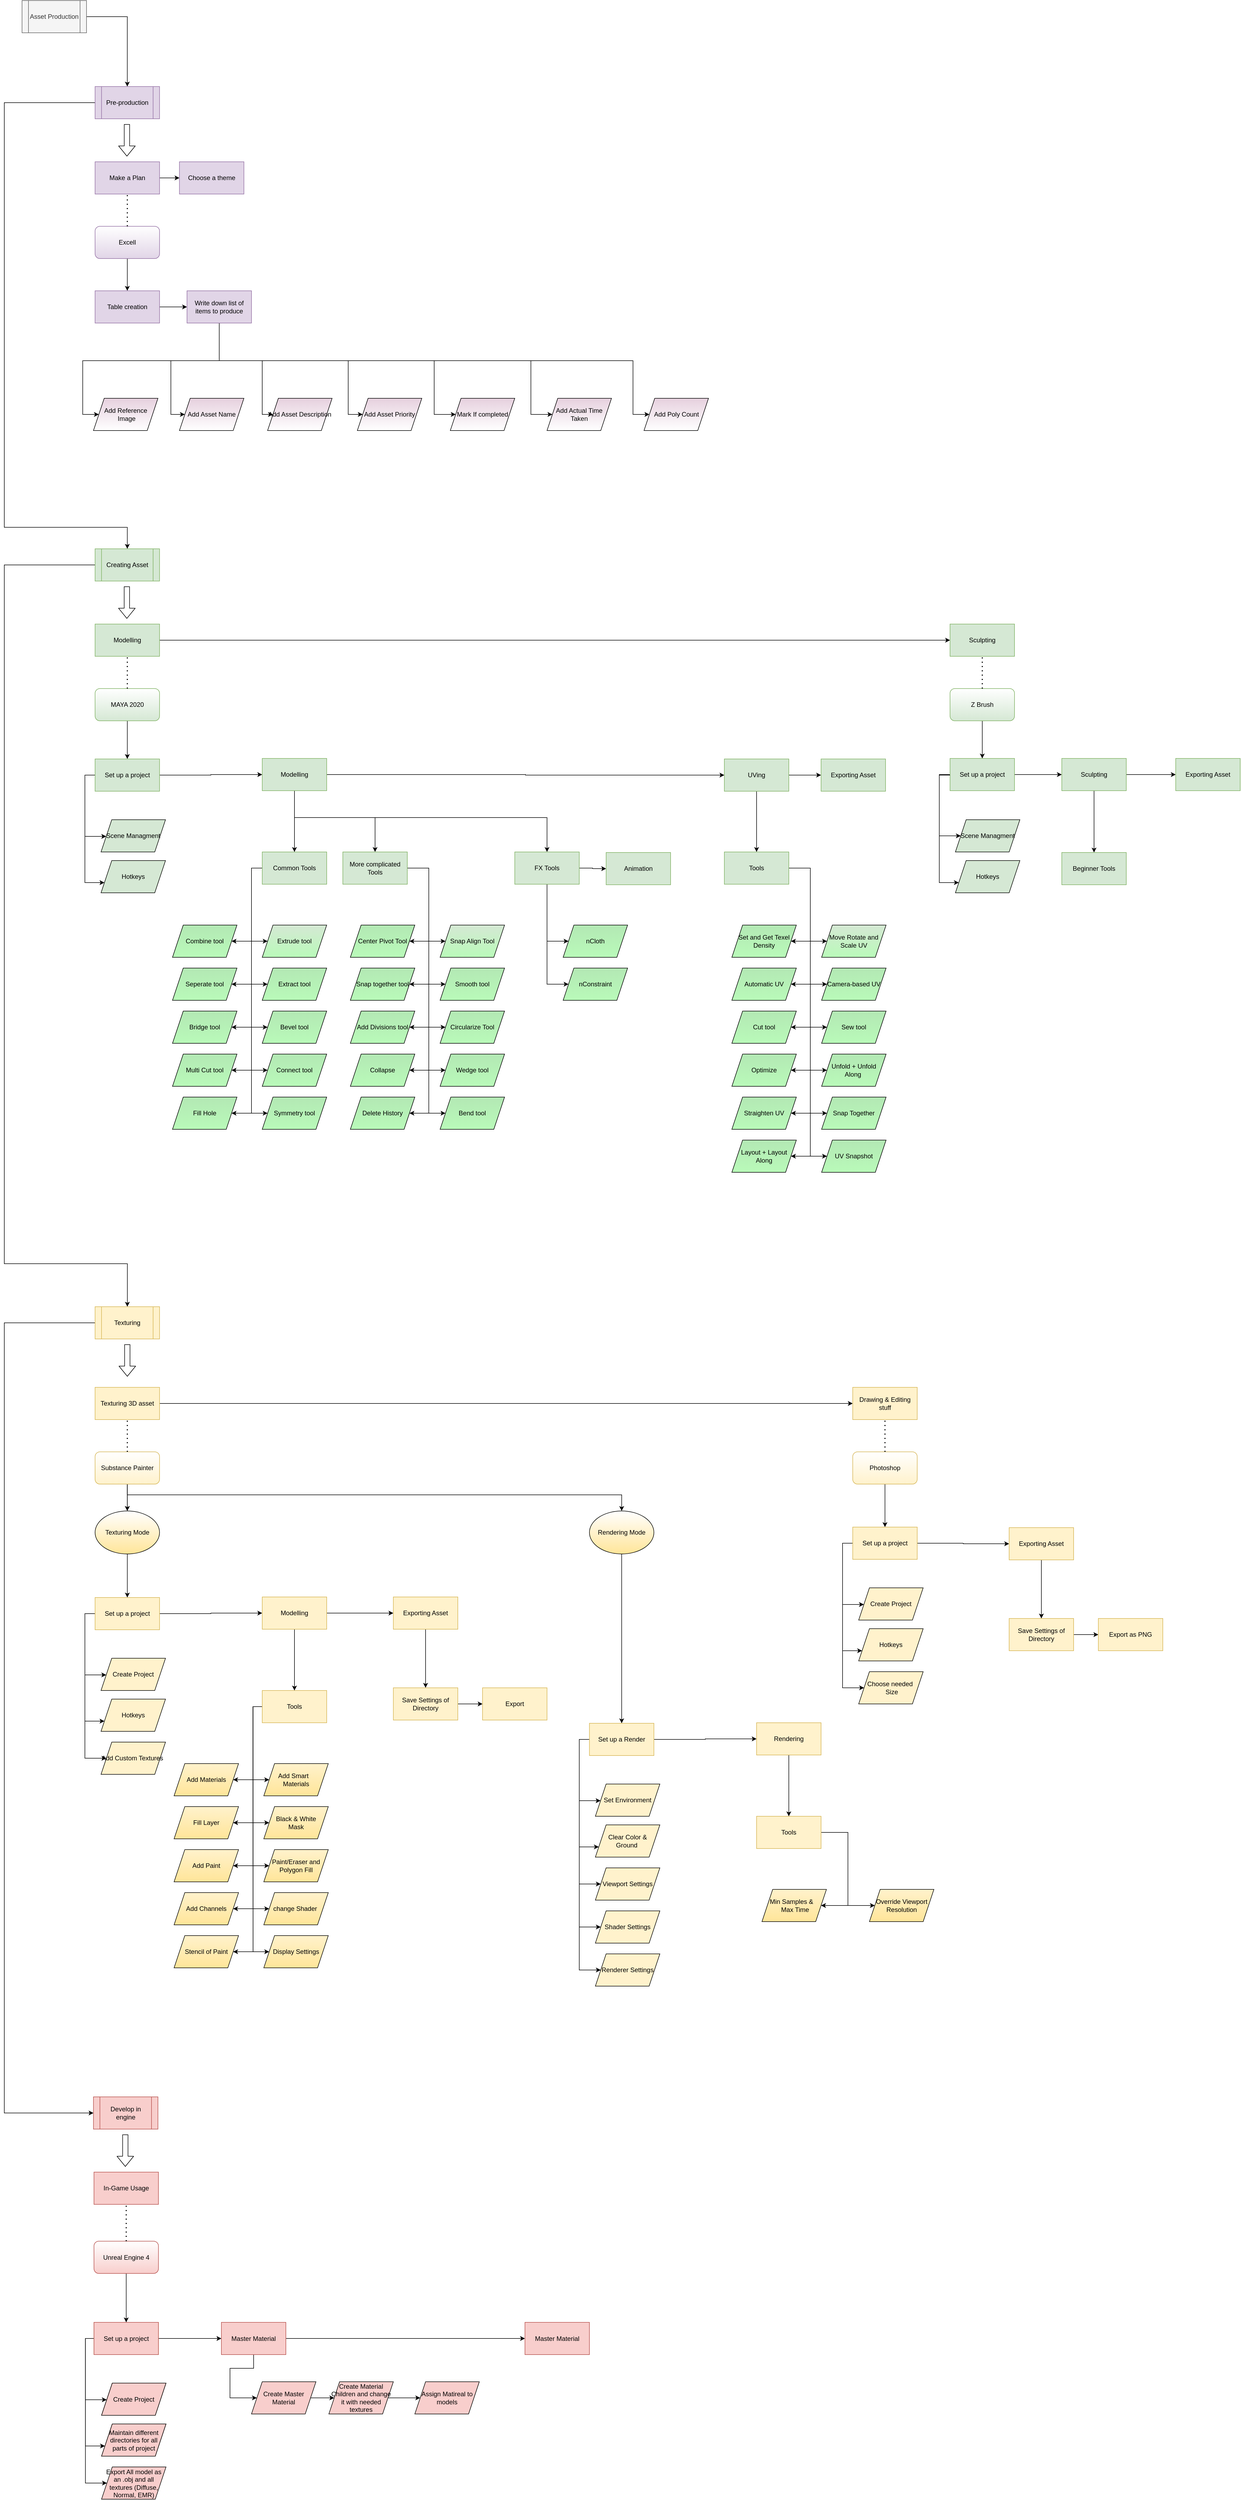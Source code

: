 <mxfile version="14.3.2" type="github">
  <diagram id="C5RBs43oDa-KdzZeNtuy" name="Page-1">
    <mxGraphModel dx="5712" dy="3048" grid="1" gridSize="10" guides="1" tooltips="1" connect="1" arrows="1" fold="1" page="1" pageScale="1" pageWidth="827" pageHeight="1169" math="0" shadow="0">
      <root>
        <mxCell id="WIyWlLk6GJQsqaUBKTNV-0" />
        <mxCell id="WIyWlLk6GJQsqaUBKTNV-1" parent="WIyWlLk6GJQsqaUBKTNV-0" />
        <mxCell id="bqparqAw96Tzhk1BX_8L-110" style="edgeStyle=orthogonalEdgeStyle;rounded=0;orthogonalLoop=1;jettySize=auto;html=1;" edge="1" parent="WIyWlLk6GJQsqaUBKTNV-1" source="bqparqAw96Tzhk1BX_8L-2" target="bqparqAw96Tzhk1BX_8L-111">
          <mxGeometry relative="1" as="geometry">
            <mxPoint x="143" y="160" as="targetPoint" />
          </mxGeometry>
        </mxCell>
        <mxCell id="bqparqAw96Tzhk1BX_8L-2" value="Asset Production" style="shape=process;whiteSpace=wrap;html=1;backgroundOutline=1;fillColor=#f5f5f5;strokeColor=#666666;fontColor=#333333;" vertex="1" parent="WIyWlLk6GJQsqaUBKTNV-1">
          <mxGeometry x="83" y="40" width="120" height="60" as="geometry" />
        </mxCell>
        <mxCell id="bqparqAw96Tzhk1BX_8L-190" style="edgeStyle=orthogonalEdgeStyle;rounded=0;orthogonalLoop=1;jettySize=auto;html=1;" edge="1" parent="WIyWlLk6GJQsqaUBKTNV-1" source="bqparqAw96Tzhk1BX_8L-4" target="bqparqAw96Tzhk1BX_8L-6">
          <mxGeometry relative="1" as="geometry">
            <Array as="points">
              <mxPoint x="50" y="1090" />
              <mxPoint x="50" y="2390" />
              <mxPoint x="279" y="2390" />
            </Array>
          </mxGeometry>
        </mxCell>
        <mxCell id="bqparqAw96Tzhk1BX_8L-4" value="&lt;span style=&quot;font-weight: normal&quot;&gt;Creating Asset&lt;/span&gt;" style="shape=process;whiteSpace=wrap;html=1;backgroundOutline=1;fontStyle=1;fillColor=#d5e8d4;strokeColor=#82b366;" vertex="1" parent="WIyWlLk6GJQsqaUBKTNV-1">
          <mxGeometry x="218.93" y="1060" width="120" height="60" as="geometry" />
        </mxCell>
        <mxCell id="bqparqAw96Tzhk1BX_8L-360" style="edgeStyle=orthogonalEdgeStyle;rounded=0;orthogonalLoop=1;jettySize=auto;html=1;entryX=0;entryY=0.5;entryDx=0;entryDy=0;" edge="1" parent="WIyWlLk6GJQsqaUBKTNV-1" source="bqparqAw96Tzhk1BX_8L-6" target="bqparqAw96Tzhk1BX_8L-56">
          <mxGeometry relative="1" as="geometry">
            <Array as="points">
              <mxPoint x="50" y="2500" />
              <mxPoint x="50" y="3970" />
            </Array>
          </mxGeometry>
        </mxCell>
        <mxCell id="bqparqAw96Tzhk1BX_8L-6" value="Texturing" style="shape=process;whiteSpace=wrap;html=1;backgroundOutline=1;fillColor=#fff2cc;strokeColor=#d6b656;" vertex="1" parent="WIyWlLk6GJQsqaUBKTNV-1">
          <mxGeometry x="218.93" y="2470" width="120" height="60" as="geometry" />
        </mxCell>
        <mxCell id="bqparqAw96Tzhk1BX_8L-28" style="edgeStyle=orthogonalEdgeStyle;rounded=0;orthogonalLoop=1;jettySize=auto;html=1;entryX=0.5;entryY=0;entryDx=0;entryDy=0;" edge="1" parent="WIyWlLk6GJQsqaUBKTNV-1" source="bqparqAw96Tzhk1BX_8L-10" target="bqparqAw96Tzhk1BX_8L-42">
          <mxGeometry relative="1" as="geometry">
            <mxPoint x="278.93" y="1320" as="targetPoint" />
          </mxGeometry>
        </mxCell>
        <mxCell id="bqparqAw96Tzhk1BX_8L-10" value="MAYA 2020" style="rounded=1;whiteSpace=wrap;html=1;strokeColor=#82b366;fillColor=#d5e8d4;gradientDirection=north;gradientColor=#FFFFFF;" vertex="1" parent="WIyWlLk6GJQsqaUBKTNV-1">
          <mxGeometry x="218.93" y="1320" width="120" height="60" as="geometry" />
        </mxCell>
        <mxCell id="bqparqAw96Tzhk1BX_8L-29" value="" style="shape=flexArrow;endArrow=classic;html=1;" edge="1" parent="WIyWlLk6GJQsqaUBKTNV-1">
          <mxGeometry width="50" height="50" relative="1" as="geometry">
            <mxPoint x="278.1" y="1130" as="sourcePoint" />
            <mxPoint x="278.1" y="1190" as="targetPoint" />
          </mxGeometry>
        </mxCell>
        <mxCell id="bqparqAw96Tzhk1BX_8L-30" value="" style="shape=flexArrow;endArrow=classic;html=1;" edge="1" parent="WIyWlLk6GJQsqaUBKTNV-1">
          <mxGeometry width="50" height="50" relative="1" as="geometry">
            <mxPoint x="278.93" y="2540" as="sourcePoint" />
            <mxPoint x="278.93" y="2600" as="targetPoint" />
          </mxGeometry>
        </mxCell>
        <mxCell id="bqparqAw96Tzhk1BX_8L-32" value="Extrude tool" style="shape=parallelogram;perimeter=parallelogramPerimeter;whiteSpace=wrap;html=1;fixedSize=1;fillColor=#d5e8d4;gradientColor=#B9FAB9;strokeColor=#040503;" vertex="1" parent="WIyWlLk6GJQsqaUBKTNV-1">
          <mxGeometry x="530" y="1760" width="120" height="60" as="geometry" />
        </mxCell>
        <mxCell id="bqparqAw96Tzhk1BX_8L-33" value="Extract tool" style="shape=parallelogram;perimeter=parallelogramPerimeter;whiteSpace=wrap;html=1;fixedSize=1;fillColor=#B3E8B4;gradientColor=#B9FAB9;" vertex="1" parent="WIyWlLk6GJQsqaUBKTNV-1">
          <mxGeometry x="530" y="1840" width="120" height="60" as="geometry" />
        </mxCell>
        <mxCell id="bqparqAw96Tzhk1BX_8L-34" value="Combine tool" style="shape=parallelogram;perimeter=parallelogramPerimeter;whiteSpace=wrap;html=1;fixedSize=1;fillColor=#B3E8B4;gradientColor=#B9FAB9;" vertex="1" parent="WIyWlLk6GJQsqaUBKTNV-1">
          <mxGeometry x="363" y="1760" width="120" height="60" as="geometry" />
        </mxCell>
        <mxCell id="bqparqAw96Tzhk1BX_8L-35" value="Seperate tool" style="shape=parallelogram;perimeter=parallelogramPerimeter;whiteSpace=wrap;html=1;fixedSize=1;fillColor=#B3E8B4;gradientColor=#B9FAB9;" vertex="1" parent="WIyWlLk6GJQsqaUBKTNV-1">
          <mxGeometry x="363" y="1840" width="120" height="60" as="geometry" />
        </mxCell>
        <mxCell id="bqparqAw96Tzhk1BX_8L-36" value="Bevel tool" style="shape=parallelogram;perimeter=parallelogramPerimeter;whiteSpace=wrap;html=1;fixedSize=1;fillColor=#B3E8B4;gradientColor=#B9FAB9;" vertex="1" parent="WIyWlLk6GJQsqaUBKTNV-1">
          <mxGeometry x="530" y="1920" width="120" height="60" as="geometry" />
        </mxCell>
        <mxCell id="bqparqAw96Tzhk1BX_8L-37" value="Bridge tool" style="shape=parallelogram;perimeter=parallelogramPerimeter;whiteSpace=wrap;html=1;fixedSize=1;fillColor=#B3E8B4;gradientColor=#B9FAB9;" vertex="1" parent="WIyWlLk6GJQsqaUBKTNV-1">
          <mxGeometry x="363" y="1920" width="120" height="60" as="geometry" />
        </mxCell>
        <mxCell id="bqparqAw96Tzhk1BX_8L-38" value="Multi Cut tool" style="shape=parallelogram;perimeter=parallelogramPerimeter;whiteSpace=wrap;html=1;fixedSize=1;fillColor=#B3E8B4;gradientColor=#B9FAB9;" vertex="1" parent="WIyWlLk6GJQsqaUBKTNV-1">
          <mxGeometry x="363" y="2000" width="120" height="60" as="geometry" />
        </mxCell>
        <mxCell id="bqparqAw96Tzhk1BX_8L-39" value="Connect tool" style="shape=parallelogram;perimeter=parallelogramPerimeter;whiteSpace=wrap;html=1;fixedSize=1;fillColor=#B3E8B4;gradientColor=#B9FAB9;" vertex="1" parent="WIyWlLk6GJQsqaUBKTNV-1">
          <mxGeometry x="530" y="2000" width="120" height="60" as="geometry" />
        </mxCell>
        <mxCell id="bqparqAw96Tzhk1BX_8L-40" value="Symmetry tool" style="shape=parallelogram;perimeter=parallelogramPerimeter;whiteSpace=wrap;html=1;fixedSize=1;fillColor=#B3E8B4;gradientColor=#B9FAB9;" vertex="1" parent="WIyWlLk6GJQsqaUBKTNV-1">
          <mxGeometry x="530" y="2080" width="120" height="60" as="geometry" />
        </mxCell>
        <mxCell id="bqparqAw96Tzhk1BX_8L-58" style="edgeStyle=orthogonalEdgeStyle;rounded=0;orthogonalLoop=1;jettySize=auto;html=1;" edge="1" parent="WIyWlLk6GJQsqaUBKTNV-1" source="bqparqAw96Tzhk1BX_8L-42" target="bqparqAw96Tzhk1BX_8L-59">
          <mxGeometry relative="1" as="geometry">
            <mxPoint x="303" y="1571" as="targetPoint" />
            <Array as="points">
              <mxPoint x="200" y="1481" />
              <mxPoint x="200" y="1595" />
            </Array>
          </mxGeometry>
        </mxCell>
        <mxCell id="bqparqAw96Tzhk1BX_8L-60" style="edgeStyle=orthogonalEdgeStyle;rounded=0;orthogonalLoop=1;jettySize=auto;html=1;" edge="1" parent="WIyWlLk6GJQsqaUBKTNV-1" source="bqparqAw96Tzhk1BX_8L-42" target="bqparqAw96Tzhk1BX_8L-61">
          <mxGeometry relative="1" as="geometry">
            <mxPoint x="303" y="1741" as="targetPoint" />
            <Array as="points">
              <mxPoint x="200" y="1481" />
              <mxPoint x="200" y="1681" />
            </Array>
          </mxGeometry>
        </mxCell>
        <mxCell id="bqparqAw96Tzhk1BX_8L-64" style="edgeStyle=orthogonalEdgeStyle;rounded=0;orthogonalLoop=1;jettySize=auto;html=1;entryX=0;entryY=0.5;entryDx=0;entryDy=0;" edge="1" parent="WIyWlLk6GJQsqaUBKTNV-1" source="bqparqAw96Tzhk1BX_8L-42" target="bqparqAw96Tzhk1BX_8L-47">
          <mxGeometry relative="1" as="geometry" />
        </mxCell>
        <mxCell id="bqparqAw96Tzhk1BX_8L-42" value="Set up a project" style="rounded=0;whiteSpace=wrap;html=1;fillColor=#d5e8d4;strokeColor=#82b366;" vertex="1" parent="WIyWlLk6GJQsqaUBKTNV-1">
          <mxGeometry x="218.93" y="1451" width="120" height="60" as="geometry" />
        </mxCell>
        <mxCell id="bqparqAw96Tzhk1BX_8L-67" style="edgeStyle=orthogonalEdgeStyle;rounded=0;orthogonalLoop=1;jettySize=auto;html=1;entryX=0;entryY=0.5;entryDx=0;entryDy=0;" edge="1" parent="WIyWlLk6GJQsqaUBKTNV-1" source="bqparqAw96Tzhk1BX_8L-44" target="bqparqAw96Tzhk1BX_8L-32">
          <mxGeometry relative="1" as="geometry">
            <Array as="points">
              <mxPoint x="510" y="1654" />
              <mxPoint x="510" y="1790" />
            </Array>
          </mxGeometry>
        </mxCell>
        <mxCell id="bqparqAw96Tzhk1BX_8L-68" style="edgeStyle=orthogonalEdgeStyle;rounded=0;orthogonalLoop=1;jettySize=auto;html=1;entryX=0;entryY=0.5;entryDx=0;entryDy=0;" edge="1" parent="WIyWlLk6GJQsqaUBKTNV-1" source="bqparqAw96Tzhk1BX_8L-44" target="bqparqAw96Tzhk1BX_8L-33">
          <mxGeometry relative="1" as="geometry">
            <Array as="points">
              <mxPoint x="510" y="1654" />
              <mxPoint x="510" y="1870" />
            </Array>
          </mxGeometry>
        </mxCell>
        <mxCell id="bqparqAw96Tzhk1BX_8L-71" style="edgeStyle=orthogonalEdgeStyle;rounded=0;orthogonalLoop=1;jettySize=auto;html=1;entryX=1;entryY=0.5;entryDx=0;entryDy=0;" edge="1" parent="WIyWlLk6GJQsqaUBKTNV-1" source="bqparqAw96Tzhk1BX_8L-44" target="bqparqAw96Tzhk1BX_8L-34">
          <mxGeometry relative="1" as="geometry">
            <Array as="points">
              <mxPoint x="510" y="1654" />
              <mxPoint x="510" y="1790" />
            </Array>
          </mxGeometry>
        </mxCell>
        <mxCell id="bqparqAw96Tzhk1BX_8L-72" style="edgeStyle=orthogonalEdgeStyle;rounded=0;orthogonalLoop=1;jettySize=auto;html=1;entryX=1;entryY=0.5;entryDx=0;entryDy=0;" edge="1" parent="WIyWlLk6GJQsqaUBKTNV-1" source="bqparqAw96Tzhk1BX_8L-44" target="bqparqAw96Tzhk1BX_8L-35">
          <mxGeometry relative="1" as="geometry">
            <Array as="points">
              <mxPoint x="510" y="1654" />
              <mxPoint x="510" y="1870" />
            </Array>
          </mxGeometry>
        </mxCell>
        <mxCell id="bqparqAw96Tzhk1BX_8L-73" style="edgeStyle=orthogonalEdgeStyle;rounded=0;orthogonalLoop=1;jettySize=auto;html=1;entryX=0;entryY=0.5;entryDx=0;entryDy=0;" edge="1" parent="WIyWlLk6GJQsqaUBKTNV-1" source="bqparqAw96Tzhk1BX_8L-44" target="bqparqAw96Tzhk1BX_8L-36">
          <mxGeometry relative="1" as="geometry">
            <Array as="points">
              <mxPoint x="510" y="1654" />
              <mxPoint x="510" y="1950" />
            </Array>
          </mxGeometry>
        </mxCell>
        <mxCell id="bqparqAw96Tzhk1BX_8L-74" style="edgeStyle=orthogonalEdgeStyle;rounded=0;orthogonalLoop=1;jettySize=auto;html=1;entryX=1;entryY=0.5;entryDx=0;entryDy=0;" edge="1" parent="WIyWlLk6GJQsqaUBKTNV-1" source="bqparqAw96Tzhk1BX_8L-44" target="bqparqAw96Tzhk1BX_8L-37">
          <mxGeometry relative="1" as="geometry">
            <Array as="points">
              <mxPoint x="510" y="1654" />
              <mxPoint x="510" y="1950" />
            </Array>
          </mxGeometry>
        </mxCell>
        <mxCell id="bqparqAw96Tzhk1BX_8L-75" style="edgeStyle=orthogonalEdgeStyle;rounded=0;orthogonalLoop=1;jettySize=auto;html=1;entryX=1;entryY=0.5;entryDx=0;entryDy=0;" edge="1" parent="WIyWlLk6GJQsqaUBKTNV-1" source="bqparqAw96Tzhk1BX_8L-44" target="bqparqAw96Tzhk1BX_8L-38">
          <mxGeometry relative="1" as="geometry">
            <Array as="points">
              <mxPoint x="510" y="1654" />
              <mxPoint x="510" y="2030" />
            </Array>
          </mxGeometry>
        </mxCell>
        <mxCell id="bqparqAw96Tzhk1BX_8L-76" style="edgeStyle=orthogonalEdgeStyle;rounded=0;orthogonalLoop=1;jettySize=auto;html=1;entryX=0;entryY=0.5;entryDx=0;entryDy=0;" edge="1" parent="WIyWlLk6GJQsqaUBKTNV-1" source="bqparqAw96Tzhk1BX_8L-44" target="bqparqAw96Tzhk1BX_8L-39">
          <mxGeometry relative="1" as="geometry">
            <Array as="points">
              <mxPoint x="510" y="1654" />
              <mxPoint x="510" y="2030" />
            </Array>
          </mxGeometry>
        </mxCell>
        <mxCell id="bqparqAw96Tzhk1BX_8L-77" style="edgeStyle=orthogonalEdgeStyle;rounded=0;orthogonalLoop=1;jettySize=auto;html=1;entryX=0;entryY=0.5;entryDx=0;entryDy=0;" edge="1" parent="WIyWlLk6GJQsqaUBKTNV-1" source="bqparqAw96Tzhk1BX_8L-44" target="bqparqAw96Tzhk1BX_8L-40">
          <mxGeometry relative="1" as="geometry">
            <Array as="points">
              <mxPoint x="510" y="1654" />
              <mxPoint x="510" y="2110" />
            </Array>
          </mxGeometry>
        </mxCell>
        <mxCell id="bqparqAw96Tzhk1BX_8L-91" style="edgeStyle=orthogonalEdgeStyle;rounded=0;orthogonalLoop=1;jettySize=auto;html=1;entryX=1;entryY=0.5;entryDx=0;entryDy=0;" edge="1" parent="WIyWlLk6GJQsqaUBKTNV-1" source="bqparqAw96Tzhk1BX_8L-44" target="bqparqAw96Tzhk1BX_8L-90">
          <mxGeometry relative="1" as="geometry">
            <Array as="points">
              <mxPoint x="510" y="1654" />
              <mxPoint x="510" y="2110" />
            </Array>
          </mxGeometry>
        </mxCell>
        <mxCell id="bqparqAw96Tzhk1BX_8L-44" value="Common Tools" style="rounded=0;whiteSpace=wrap;html=1;fillColor=#d5e8d4;strokeColor=#82b366;" vertex="1" parent="WIyWlLk6GJQsqaUBKTNV-1">
          <mxGeometry x="530" y="1624" width="120" height="60" as="geometry" />
        </mxCell>
        <mxCell id="bqparqAw96Tzhk1BX_8L-48" style="edgeStyle=orthogonalEdgeStyle;rounded=0;orthogonalLoop=1;jettySize=auto;html=1;entryX=0.5;entryY=0;entryDx=0;entryDy=0;" edge="1" parent="WIyWlLk6GJQsqaUBKTNV-1" source="bqparqAw96Tzhk1BX_8L-47" target="bqparqAw96Tzhk1BX_8L-44">
          <mxGeometry relative="1" as="geometry" />
        </mxCell>
        <mxCell id="bqparqAw96Tzhk1BX_8L-65" style="edgeStyle=orthogonalEdgeStyle;rounded=0;orthogonalLoop=1;jettySize=auto;html=1;entryX=0;entryY=0.5;entryDx=0;entryDy=0;" edge="1" parent="WIyWlLk6GJQsqaUBKTNV-1" source="bqparqAw96Tzhk1BX_8L-47" target="bqparqAw96Tzhk1BX_8L-50">
          <mxGeometry relative="1" as="geometry" />
        </mxCell>
        <mxCell id="bqparqAw96Tzhk1BX_8L-79" style="edgeStyle=orthogonalEdgeStyle;rounded=0;orthogonalLoop=1;jettySize=auto;html=1;" edge="1" parent="WIyWlLk6GJQsqaUBKTNV-1" source="bqparqAw96Tzhk1BX_8L-47" target="bqparqAw96Tzhk1BX_8L-80">
          <mxGeometry relative="1" as="geometry">
            <mxPoint x="730" y="1620" as="targetPoint" />
            <Array as="points">
              <mxPoint x="590" y="1560" />
              <mxPoint x="740" y="1560" />
            </Array>
          </mxGeometry>
        </mxCell>
        <mxCell id="bqparqAw96Tzhk1BX_8L-103" style="edgeStyle=orthogonalEdgeStyle;rounded=0;orthogonalLoop=1;jettySize=auto;html=1;" edge="1" parent="WIyWlLk6GJQsqaUBKTNV-1" source="bqparqAw96Tzhk1BX_8L-47" target="bqparqAw96Tzhk1BX_8L-104">
          <mxGeometry relative="1" as="geometry">
            <mxPoint x="950" y="1640" as="targetPoint" />
            <Array as="points">
              <mxPoint x="590" y="1560" />
              <mxPoint x="1060" y="1560" />
            </Array>
          </mxGeometry>
        </mxCell>
        <mxCell id="bqparqAw96Tzhk1BX_8L-47" value="Modelling" style="rounded=0;whiteSpace=wrap;html=1;fillColor=#d5e8d4;strokeColor=#82b366;" vertex="1" parent="WIyWlLk6GJQsqaUBKTNV-1">
          <mxGeometry x="530" y="1450" width="120" height="60" as="geometry" />
        </mxCell>
        <mxCell id="bqparqAw96Tzhk1BX_8L-51" style="edgeStyle=orthogonalEdgeStyle;rounded=0;orthogonalLoop=1;jettySize=auto;html=1;entryX=0.5;entryY=0;entryDx=0;entryDy=0;" edge="1" parent="WIyWlLk6GJQsqaUBKTNV-1" source="bqparqAw96Tzhk1BX_8L-50" target="bqparqAw96Tzhk1BX_8L-170">
          <mxGeometry relative="1" as="geometry">
            <mxPoint x="1120" y="1641" as="targetPoint" />
          </mxGeometry>
        </mxCell>
        <mxCell id="bqparqAw96Tzhk1BX_8L-66" style="edgeStyle=orthogonalEdgeStyle;rounded=0;orthogonalLoop=1;jettySize=auto;html=1;entryX=0;entryY=0.5;entryDx=0;entryDy=0;" edge="1" parent="WIyWlLk6GJQsqaUBKTNV-1" source="bqparqAw96Tzhk1BX_8L-50" target="bqparqAw96Tzhk1BX_8L-63">
          <mxGeometry relative="1" as="geometry" />
        </mxCell>
        <mxCell id="bqparqAw96Tzhk1BX_8L-50" value="UVing" style="rounded=0;whiteSpace=wrap;html=1;fillColor=#d5e8d4;strokeColor=#82b366;" vertex="1" parent="WIyWlLk6GJQsqaUBKTNV-1">
          <mxGeometry x="1390" y="1451" width="120" height="60" as="geometry" />
        </mxCell>
        <mxCell id="bqparqAw96Tzhk1BX_8L-56" value="Develop in engine" style="shape=process;whiteSpace=wrap;html=1;backgroundOutline=1;fillColor=#f8cecc;strokeColor=#b85450;" vertex="1" parent="WIyWlLk6GJQsqaUBKTNV-1">
          <mxGeometry x="215.93" y="3940" width="120" height="60" as="geometry" />
        </mxCell>
        <mxCell id="bqparqAw96Tzhk1BX_8L-57" value="" style="shape=flexArrow;endArrow=classic;html=1;" edge="1" parent="WIyWlLk6GJQsqaUBKTNV-1">
          <mxGeometry width="50" height="50" relative="1" as="geometry">
            <mxPoint x="275.22" y="4010" as="sourcePoint" />
            <mxPoint x="275.22" y="4070" as="targetPoint" />
          </mxGeometry>
        </mxCell>
        <mxCell id="bqparqAw96Tzhk1BX_8L-59" value="Scene Managment" style="shape=parallelogram;perimeter=parallelogramPerimeter;whiteSpace=wrap;html=1;fixedSize=1;fillColor=#d5e8d4;strokeColor=#060804;" vertex="1" parent="WIyWlLk6GJQsqaUBKTNV-1">
          <mxGeometry x="230" y="1564" width="120" height="60" as="geometry" />
        </mxCell>
        <mxCell id="bqparqAw96Tzhk1BX_8L-61" value="Hotkeys" style="shape=parallelogram;perimeter=parallelogramPerimeter;whiteSpace=wrap;html=1;fixedSize=1;fillColor=#d5e8d4;strokeColor=#060804;" vertex="1" parent="WIyWlLk6GJQsqaUBKTNV-1">
          <mxGeometry x="230" y="1640" width="120" height="60" as="geometry" />
        </mxCell>
        <mxCell id="bqparqAw96Tzhk1BX_8L-63" value="Exporting Asset" style="rounded=0;whiteSpace=wrap;html=1;fillColor=#d5e8d4;strokeColor=#82b366;" vertex="1" parent="WIyWlLk6GJQsqaUBKTNV-1">
          <mxGeometry x="1570" y="1451" width="120" height="60" as="geometry" />
        </mxCell>
        <mxCell id="bqparqAw96Tzhk1BX_8L-92" style="edgeStyle=orthogonalEdgeStyle;rounded=0;orthogonalLoop=1;jettySize=auto;html=1;entryX=0;entryY=0.5;entryDx=0;entryDy=0;" edge="1" parent="WIyWlLk6GJQsqaUBKTNV-1" source="bqparqAw96Tzhk1BX_8L-80" target="bqparqAw96Tzhk1BX_8L-81">
          <mxGeometry relative="1" as="geometry">
            <Array as="points">
              <mxPoint x="840" y="1654" />
              <mxPoint x="840" y="1790" />
            </Array>
          </mxGeometry>
        </mxCell>
        <mxCell id="bqparqAw96Tzhk1BX_8L-93" style="edgeStyle=orthogonalEdgeStyle;rounded=0;orthogonalLoop=1;jettySize=auto;html=1;entryX=1;entryY=0.5;entryDx=0;entryDy=0;" edge="1" parent="WIyWlLk6GJQsqaUBKTNV-1" source="bqparqAw96Tzhk1BX_8L-80" target="bqparqAw96Tzhk1BX_8L-83">
          <mxGeometry relative="1" as="geometry">
            <Array as="points">
              <mxPoint x="840" y="1654" />
              <mxPoint x="840" y="1790" />
            </Array>
          </mxGeometry>
        </mxCell>
        <mxCell id="bqparqAw96Tzhk1BX_8L-94" style="edgeStyle=orthogonalEdgeStyle;rounded=0;orthogonalLoop=1;jettySize=auto;html=1;entryX=1;entryY=0.5;entryDx=0;entryDy=0;" edge="1" parent="WIyWlLk6GJQsqaUBKTNV-1" source="bqparqAw96Tzhk1BX_8L-80" target="bqparqAw96Tzhk1BX_8L-84">
          <mxGeometry relative="1" as="geometry">
            <Array as="points">
              <mxPoint x="840" y="1654" />
              <mxPoint x="840" y="1870" />
            </Array>
          </mxGeometry>
        </mxCell>
        <mxCell id="bqparqAw96Tzhk1BX_8L-95" style="edgeStyle=orthogonalEdgeStyle;rounded=0;orthogonalLoop=1;jettySize=auto;html=1;entryX=0;entryY=0.5;entryDx=0;entryDy=0;" edge="1" parent="WIyWlLk6GJQsqaUBKTNV-1" source="bqparqAw96Tzhk1BX_8L-80" target="bqparqAw96Tzhk1BX_8L-82">
          <mxGeometry relative="1" as="geometry">
            <Array as="points">
              <mxPoint x="840" y="1654" />
              <mxPoint x="840" y="1870" />
            </Array>
          </mxGeometry>
        </mxCell>
        <mxCell id="bqparqAw96Tzhk1BX_8L-96" style="edgeStyle=orthogonalEdgeStyle;rounded=0;orthogonalLoop=1;jettySize=auto;html=1;entryX=0;entryY=0.5;entryDx=0;entryDy=0;" edge="1" parent="WIyWlLk6GJQsqaUBKTNV-1" source="bqparqAw96Tzhk1BX_8L-80" target="bqparqAw96Tzhk1BX_8L-85">
          <mxGeometry relative="1" as="geometry">
            <Array as="points">
              <mxPoint x="840" y="1654" />
              <mxPoint x="840" y="1950" />
            </Array>
          </mxGeometry>
        </mxCell>
        <mxCell id="bqparqAw96Tzhk1BX_8L-97" style="edgeStyle=orthogonalEdgeStyle;rounded=0;orthogonalLoop=1;jettySize=auto;html=1;entryX=0;entryY=0.5;entryDx=0;entryDy=0;" edge="1" parent="WIyWlLk6GJQsqaUBKTNV-1" source="bqparqAw96Tzhk1BX_8L-80" target="bqparqAw96Tzhk1BX_8L-88">
          <mxGeometry relative="1" as="geometry">
            <Array as="points">
              <mxPoint x="840" y="1654" />
              <mxPoint x="840" y="2030" />
            </Array>
          </mxGeometry>
        </mxCell>
        <mxCell id="bqparqAw96Tzhk1BX_8L-98" style="edgeStyle=orthogonalEdgeStyle;rounded=0;orthogonalLoop=1;jettySize=auto;html=1;entryX=0;entryY=0.5;entryDx=0;entryDy=0;" edge="1" parent="WIyWlLk6GJQsqaUBKTNV-1" source="bqparqAw96Tzhk1BX_8L-80" target="bqparqAw96Tzhk1BX_8L-89">
          <mxGeometry relative="1" as="geometry">
            <Array as="points">
              <mxPoint x="840" y="1654" />
              <mxPoint x="840" y="2110" />
            </Array>
          </mxGeometry>
        </mxCell>
        <mxCell id="bqparqAw96Tzhk1BX_8L-99" style="edgeStyle=orthogonalEdgeStyle;rounded=0;orthogonalLoop=1;jettySize=auto;html=1;entryX=1;entryY=0.5;entryDx=0;entryDy=0;" edge="1" parent="WIyWlLk6GJQsqaUBKTNV-1" source="bqparqAw96Tzhk1BX_8L-80" target="bqparqAw96Tzhk1BX_8L-86">
          <mxGeometry relative="1" as="geometry">
            <Array as="points">
              <mxPoint x="840" y="1654" />
              <mxPoint x="840" y="1950" />
            </Array>
          </mxGeometry>
        </mxCell>
        <mxCell id="bqparqAw96Tzhk1BX_8L-100" style="edgeStyle=orthogonalEdgeStyle;rounded=0;orthogonalLoop=1;jettySize=auto;html=1;entryX=1;entryY=0.5;entryDx=0;entryDy=0;" edge="1" parent="WIyWlLk6GJQsqaUBKTNV-1" source="bqparqAw96Tzhk1BX_8L-80" target="bqparqAw96Tzhk1BX_8L-87">
          <mxGeometry relative="1" as="geometry">
            <Array as="points">
              <mxPoint x="840" y="1654" />
              <mxPoint x="840" y="2030" />
            </Array>
          </mxGeometry>
        </mxCell>
        <mxCell id="bqparqAw96Tzhk1BX_8L-102" style="edgeStyle=orthogonalEdgeStyle;rounded=0;orthogonalLoop=1;jettySize=auto;html=1;entryX=1;entryY=0.5;entryDx=0;entryDy=0;" edge="1" parent="WIyWlLk6GJQsqaUBKTNV-1" source="bqparqAw96Tzhk1BX_8L-80" target="bqparqAw96Tzhk1BX_8L-101">
          <mxGeometry relative="1" as="geometry">
            <Array as="points">
              <mxPoint x="840" y="1654" />
              <mxPoint x="840" y="2110" />
            </Array>
          </mxGeometry>
        </mxCell>
        <mxCell id="bqparqAw96Tzhk1BX_8L-80" value="More complicated Tools" style="rounded=0;whiteSpace=wrap;html=1;fillColor=#d5e8d4;strokeColor=#82b366;" vertex="1" parent="WIyWlLk6GJQsqaUBKTNV-1">
          <mxGeometry x="680" y="1624" width="120" height="60" as="geometry" />
        </mxCell>
        <mxCell id="bqparqAw96Tzhk1BX_8L-81" value="Snap Align Tool" style="shape=parallelogram;perimeter=parallelogramPerimeter;whiteSpace=wrap;html=1;fixedSize=1;fillColor=#d5e8d4;gradientColor=#B9FAB9;strokeColor=#040503;" vertex="1" parent="WIyWlLk6GJQsqaUBKTNV-1">
          <mxGeometry x="861" y="1760" width="120" height="60" as="geometry" />
        </mxCell>
        <mxCell id="bqparqAw96Tzhk1BX_8L-82" value="Smooth tool" style="shape=parallelogram;perimeter=parallelogramPerimeter;whiteSpace=wrap;html=1;fixedSize=1;fillColor=#B3E8B4;gradientColor=#B9FAB9;" vertex="1" parent="WIyWlLk6GJQsqaUBKTNV-1">
          <mxGeometry x="861" y="1840" width="120" height="60" as="geometry" />
        </mxCell>
        <mxCell id="bqparqAw96Tzhk1BX_8L-83" value="Center Pivot Tool" style="shape=parallelogram;perimeter=parallelogramPerimeter;whiteSpace=wrap;html=1;fixedSize=1;fillColor=#B3E8B4;gradientColor=#B9FAB9;" vertex="1" parent="WIyWlLk6GJQsqaUBKTNV-1">
          <mxGeometry x="694" y="1760" width="120" height="60" as="geometry" />
        </mxCell>
        <mxCell id="bqparqAw96Tzhk1BX_8L-84" value="Snap together tool" style="shape=parallelogram;perimeter=parallelogramPerimeter;whiteSpace=wrap;html=1;fixedSize=1;fillColor=#B3E8B4;gradientColor=#B9FAB9;" vertex="1" parent="WIyWlLk6GJQsqaUBKTNV-1">
          <mxGeometry x="694" y="1840" width="120" height="60" as="geometry" />
        </mxCell>
        <mxCell id="bqparqAw96Tzhk1BX_8L-85" value="Circularize Tool" style="shape=parallelogram;perimeter=parallelogramPerimeter;whiteSpace=wrap;html=1;fixedSize=1;fillColor=#B3E8B4;gradientColor=#B9FAB9;" vertex="1" parent="WIyWlLk6GJQsqaUBKTNV-1">
          <mxGeometry x="861" y="1920" width="120" height="60" as="geometry" />
        </mxCell>
        <mxCell id="bqparqAw96Tzhk1BX_8L-86" value="Add Divisions tool" style="shape=parallelogram;perimeter=parallelogramPerimeter;whiteSpace=wrap;html=1;fixedSize=1;fillColor=#B3E8B4;gradientColor=#B9FAB9;" vertex="1" parent="WIyWlLk6GJQsqaUBKTNV-1">
          <mxGeometry x="694" y="1920" width="120" height="60" as="geometry" />
        </mxCell>
        <mxCell id="bqparqAw96Tzhk1BX_8L-87" value="Collapse" style="shape=parallelogram;perimeter=parallelogramPerimeter;whiteSpace=wrap;html=1;fixedSize=1;fillColor=#B3E8B4;gradientColor=#B9FAB9;" vertex="1" parent="WIyWlLk6GJQsqaUBKTNV-1">
          <mxGeometry x="694" y="2000" width="120" height="60" as="geometry" />
        </mxCell>
        <mxCell id="bqparqAw96Tzhk1BX_8L-88" value="Wedge tool" style="shape=parallelogram;perimeter=parallelogramPerimeter;whiteSpace=wrap;html=1;fixedSize=1;fillColor=#B3E8B4;gradientColor=#B9FAB9;" vertex="1" parent="WIyWlLk6GJQsqaUBKTNV-1">
          <mxGeometry x="861" y="2000" width="120" height="60" as="geometry" />
        </mxCell>
        <mxCell id="bqparqAw96Tzhk1BX_8L-89" value="Bend tool" style="shape=parallelogram;perimeter=parallelogramPerimeter;whiteSpace=wrap;html=1;fixedSize=1;fillColor=#B3E8B4;gradientColor=#B9FAB9;" vertex="1" parent="WIyWlLk6GJQsqaUBKTNV-1">
          <mxGeometry x="861" y="2080" width="120" height="60" as="geometry" />
        </mxCell>
        <mxCell id="bqparqAw96Tzhk1BX_8L-90" value="Fill Hole" style="shape=parallelogram;perimeter=parallelogramPerimeter;whiteSpace=wrap;html=1;fixedSize=1;fillColor=#B3E8B4;gradientColor=#B9FAB9;" vertex="1" parent="WIyWlLk6GJQsqaUBKTNV-1">
          <mxGeometry x="363" y="2080" width="120" height="60" as="geometry" />
        </mxCell>
        <mxCell id="bqparqAw96Tzhk1BX_8L-101" value="Delete History" style="shape=parallelogram;perimeter=parallelogramPerimeter;whiteSpace=wrap;html=1;fixedSize=1;fillColor=#B3E8B4;gradientColor=#B9FAB9;" vertex="1" parent="WIyWlLk6GJQsqaUBKTNV-1">
          <mxGeometry x="694" y="2080" width="120" height="60" as="geometry" />
        </mxCell>
        <mxCell id="bqparqAw96Tzhk1BX_8L-105" style="edgeStyle=orthogonalEdgeStyle;rounded=0;orthogonalLoop=1;jettySize=auto;html=1;entryX=0;entryY=0.5;entryDx=0;entryDy=0;" edge="1" parent="WIyWlLk6GJQsqaUBKTNV-1" source="bqparqAw96Tzhk1BX_8L-104" target="bqparqAw96Tzhk1BX_8L-106">
          <mxGeometry relative="1" as="geometry">
            <mxPoint x="1060" y="1790" as="targetPoint" />
            <Array as="points">
              <mxPoint x="1060" y="1790" />
            </Array>
          </mxGeometry>
        </mxCell>
        <mxCell id="bqparqAw96Tzhk1BX_8L-108" style="edgeStyle=orthogonalEdgeStyle;rounded=0;orthogonalLoop=1;jettySize=auto;html=1;" edge="1" parent="WIyWlLk6GJQsqaUBKTNV-1" source="bqparqAw96Tzhk1BX_8L-104" target="bqparqAw96Tzhk1BX_8L-109">
          <mxGeometry relative="1" as="geometry">
            <mxPoint x="1200" y="1654.0" as="targetPoint" />
          </mxGeometry>
        </mxCell>
        <mxCell id="bqparqAw96Tzhk1BX_8L-139" style="edgeStyle=orthogonalEdgeStyle;rounded=0;orthogonalLoop=1;jettySize=auto;html=1;entryX=0;entryY=0.5;entryDx=0;entryDy=0;" edge="1" parent="WIyWlLk6GJQsqaUBKTNV-1" source="bqparqAw96Tzhk1BX_8L-104" target="bqparqAw96Tzhk1BX_8L-138">
          <mxGeometry relative="1" as="geometry">
            <Array as="points">
              <mxPoint x="1060" y="1870" />
            </Array>
          </mxGeometry>
        </mxCell>
        <mxCell id="bqparqAw96Tzhk1BX_8L-104" value="FX Tools" style="rounded=0;whiteSpace=wrap;html=1;fillColor=#d5e8d4;strokeColor=#82b366;" vertex="1" parent="WIyWlLk6GJQsqaUBKTNV-1">
          <mxGeometry x="1000" y="1624" width="120" height="60" as="geometry" />
        </mxCell>
        <mxCell id="bqparqAw96Tzhk1BX_8L-106" value="nCloth" style="shape=parallelogram;perimeter=parallelogramPerimeter;whiteSpace=wrap;html=1;fixedSize=1;fillColor=#B3E8B4;gradientColor=#B9FAB9;" vertex="1" parent="WIyWlLk6GJQsqaUBKTNV-1">
          <mxGeometry x="1090" y="1760" width="120" height="60" as="geometry" />
        </mxCell>
        <mxCell id="bqparqAw96Tzhk1BX_8L-109" value="Animation" style="rounded=0;whiteSpace=wrap;html=1;fillColor=#d5e8d4;strokeColor=#82b366;" vertex="1" parent="WIyWlLk6GJQsqaUBKTNV-1">
          <mxGeometry x="1170" y="1625.0" width="120" height="60" as="geometry" />
        </mxCell>
        <mxCell id="bqparqAw96Tzhk1BX_8L-112" style="edgeStyle=orthogonalEdgeStyle;rounded=0;orthogonalLoop=1;jettySize=auto;html=1;entryX=0.5;entryY=0;entryDx=0;entryDy=0;" edge="1" parent="WIyWlLk6GJQsqaUBKTNV-1" source="bqparqAw96Tzhk1BX_8L-111" target="bqparqAw96Tzhk1BX_8L-4">
          <mxGeometry relative="1" as="geometry">
            <Array as="points">
              <mxPoint x="50" y="230" />
              <mxPoint x="50" y="1020" />
              <mxPoint x="279" y="1020" />
            </Array>
          </mxGeometry>
        </mxCell>
        <mxCell id="bqparqAw96Tzhk1BX_8L-111" value="Pre-production" style="shape=process;whiteSpace=wrap;html=1;backgroundOutline=1;fillColor=#e1d5e7;strokeColor=#9673a6;" vertex="1" parent="WIyWlLk6GJQsqaUBKTNV-1">
          <mxGeometry x="218.93" y="200" width="120" height="60" as="geometry" />
        </mxCell>
        <mxCell id="bqparqAw96Tzhk1BX_8L-113" value="" style="shape=flexArrow;endArrow=classic;html=1;" edge="1" parent="WIyWlLk6GJQsqaUBKTNV-1">
          <mxGeometry width="50" height="50" relative="1" as="geometry">
            <mxPoint x="278.22" y="270" as="sourcePoint" />
            <mxPoint x="278.22" y="330" as="targetPoint" />
          </mxGeometry>
        </mxCell>
        <mxCell id="bqparqAw96Tzhk1BX_8L-115" style="edgeStyle=orthogonalEdgeStyle;rounded=0;orthogonalLoop=1;jettySize=auto;html=1;" edge="1" parent="WIyWlLk6GJQsqaUBKTNV-1" source="bqparqAw96Tzhk1BX_8L-114" target="bqparqAw96Tzhk1BX_8L-116">
          <mxGeometry relative="1" as="geometry">
            <mxPoint x="278.93" y="570" as="targetPoint" />
          </mxGeometry>
        </mxCell>
        <mxCell id="bqparqAw96Tzhk1BX_8L-114" value="Excell" style="rounded=1;whiteSpace=wrap;html=1;strokeColor=#9673a6;gradientDirection=north;fillColor=#e1d5e7;gradientColor=#ffffff;" vertex="1" parent="WIyWlLk6GJQsqaUBKTNV-1">
          <mxGeometry x="218.93" y="460" width="120" height="60" as="geometry" />
        </mxCell>
        <mxCell id="bqparqAw96Tzhk1BX_8L-118" style="edgeStyle=orthogonalEdgeStyle;rounded=0;orthogonalLoop=1;jettySize=auto;html=1;" edge="1" parent="WIyWlLk6GJQsqaUBKTNV-1" source="bqparqAw96Tzhk1BX_8L-116" target="bqparqAw96Tzhk1BX_8L-119">
          <mxGeometry relative="1" as="geometry">
            <mxPoint x="278.93" y="690" as="targetPoint" />
          </mxGeometry>
        </mxCell>
        <mxCell id="bqparqAw96Tzhk1BX_8L-116" value="Table creation" style="rounded=0;whiteSpace=wrap;html=1;fillColor=#e1d5e7;strokeColor=#9673a6;" vertex="1" parent="WIyWlLk6GJQsqaUBKTNV-1">
          <mxGeometry x="218.93" y="580" width="120" height="60" as="geometry" />
        </mxCell>
        <mxCell id="bqparqAw96Tzhk1BX_8L-121" style="edgeStyle=orthogonalEdgeStyle;rounded=0;orthogonalLoop=1;jettySize=auto;html=1;entryX=0;entryY=0.5;entryDx=0;entryDy=0;" edge="1" parent="WIyWlLk6GJQsqaUBKTNV-1" source="bqparqAw96Tzhk1BX_8L-119" target="bqparqAw96Tzhk1BX_8L-120">
          <mxGeometry relative="1" as="geometry">
            <Array as="points">
              <mxPoint x="195.93" y="710" />
              <mxPoint x="195.93" y="810" />
            </Array>
          </mxGeometry>
        </mxCell>
        <mxCell id="bqparqAw96Tzhk1BX_8L-123" style="edgeStyle=orthogonalEdgeStyle;rounded=0;orthogonalLoop=1;jettySize=auto;html=1;entryX=0;entryY=0.5;entryDx=0;entryDy=0;" edge="1" parent="WIyWlLk6GJQsqaUBKTNV-1" source="bqparqAw96Tzhk1BX_8L-119" target="bqparqAw96Tzhk1BX_8L-122">
          <mxGeometry relative="1" as="geometry">
            <Array as="points">
              <mxPoint x="450" y="710" />
              <mxPoint x="360" y="710" />
              <mxPoint x="360" y="810" />
            </Array>
          </mxGeometry>
        </mxCell>
        <mxCell id="bqparqAw96Tzhk1BX_8L-125" style="edgeStyle=orthogonalEdgeStyle;rounded=0;orthogonalLoop=1;jettySize=auto;html=1;entryX=0;entryY=0.5;entryDx=0;entryDy=0;" edge="1" parent="WIyWlLk6GJQsqaUBKTNV-1" source="bqparqAw96Tzhk1BX_8L-119" target="bqparqAw96Tzhk1BX_8L-124">
          <mxGeometry relative="1" as="geometry">
            <Array as="points">
              <mxPoint x="450" y="710" />
              <mxPoint x="530" y="710" />
              <mxPoint x="530" y="810" />
            </Array>
          </mxGeometry>
        </mxCell>
        <mxCell id="bqparqAw96Tzhk1BX_8L-128" style="edgeStyle=orthogonalEdgeStyle;rounded=0;orthogonalLoop=1;jettySize=auto;html=1;entryX=0;entryY=0.5;entryDx=0;entryDy=0;" edge="1" parent="WIyWlLk6GJQsqaUBKTNV-1" source="bqparqAw96Tzhk1BX_8L-119" target="bqparqAw96Tzhk1BX_8L-127">
          <mxGeometry relative="1" as="geometry">
            <Array as="points">
              <mxPoint x="450" y="710" />
              <mxPoint x="690" y="710" />
              <mxPoint x="690" y="810" />
            </Array>
          </mxGeometry>
        </mxCell>
        <mxCell id="bqparqAw96Tzhk1BX_8L-131" style="edgeStyle=orthogonalEdgeStyle;rounded=0;orthogonalLoop=1;jettySize=auto;html=1;entryX=0;entryY=0.5;entryDx=0;entryDy=0;" edge="1" parent="WIyWlLk6GJQsqaUBKTNV-1" source="bqparqAw96Tzhk1BX_8L-119" target="bqparqAw96Tzhk1BX_8L-130">
          <mxGeometry relative="1" as="geometry">
            <Array as="points">
              <mxPoint x="450" y="710" />
              <mxPoint x="850" y="710" />
              <mxPoint x="850" y="810" />
            </Array>
          </mxGeometry>
        </mxCell>
        <mxCell id="bqparqAw96Tzhk1BX_8L-134" style="edgeStyle=orthogonalEdgeStyle;rounded=0;orthogonalLoop=1;jettySize=auto;html=1;entryX=0;entryY=0.5;entryDx=0;entryDy=0;" edge="1" parent="WIyWlLk6GJQsqaUBKTNV-1" source="bqparqAw96Tzhk1BX_8L-119" target="bqparqAw96Tzhk1BX_8L-133">
          <mxGeometry relative="1" as="geometry">
            <Array as="points">
              <mxPoint x="450" y="710" />
              <mxPoint x="1030" y="710" />
              <mxPoint x="1030" y="810" />
            </Array>
          </mxGeometry>
        </mxCell>
        <mxCell id="bqparqAw96Tzhk1BX_8L-136" style="edgeStyle=orthogonalEdgeStyle;rounded=0;orthogonalLoop=1;jettySize=auto;html=1;entryX=0;entryY=0.5;entryDx=0;entryDy=0;" edge="1" parent="WIyWlLk6GJQsqaUBKTNV-1" source="bqparqAw96Tzhk1BX_8L-119" target="bqparqAw96Tzhk1BX_8L-135">
          <mxGeometry relative="1" as="geometry">
            <Array as="points">
              <mxPoint x="450" y="710" />
              <mxPoint x="1220" y="710" />
              <mxPoint x="1220" y="810" />
            </Array>
          </mxGeometry>
        </mxCell>
        <mxCell id="bqparqAw96Tzhk1BX_8L-119" value="Write down list of items to produce" style="rounded=0;whiteSpace=wrap;html=1;fillColor=#e1d5e7;strokeColor=#9673a6;" vertex="1" parent="WIyWlLk6GJQsqaUBKTNV-1">
          <mxGeometry x="390" y="580" width="120" height="60" as="geometry" />
        </mxCell>
        <mxCell id="bqparqAw96Tzhk1BX_8L-120" value="Add Reference&lt;br&gt;&amp;nbsp;Image" style="shape=parallelogram;perimeter=parallelogramPerimeter;whiteSpace=wrap;html=1;fixedSize=1;strokeColor=#000000;gradientColor=#ffffff;fillColor=#E6D0DE;" vertex="1" parent="WIyWlLk6GJQsqaUBKTNV-1">
          <mxGeometry x="215.93" y="780" width="120" height="60" as="geometry" />
        </mxCell>
        <mxCell id="bqparqAw96Tzhk1BX_8L-122" value="Add Asset Name" style="shape=parallelogram;perimeter=parallelogramPerimeter;whiteSpace=wrap;html=1;fixedSize=1;strokeColor=#000000;gradientColor=#ffffff;fillColor=#E6D0DE;" vertex="1" parent="WIyWlLk6GJQsqaUBKTNV-1">
          <mxGeometry x="375.93" y="780" width="120" height="60" as="geometry" />
        </mxCell>
        <mxCell id="bqparqAw96Tzhk1BX_8L-124" value="Add Asset Description" style="shape=parallelogram;perimeter=parallelogramPerimeter;whiteSpace=wrap;html=1;fixedSize=1;strokeColor=#000000;gradientColor=#ffffff;fillColor=#E6D0DE;" vertex="1" parent="WIyWlLk6GJQsqaUBKTNV-1">
          <mxGeometry x="540" y="780" width="120" height="60" as="geometry" />
        </mxCell>
        <mxCell id="bqparqAw96Tzhk1BX_8L-127" value="Add Asset Priority" style="shape=parallelogram;perimeter=parallelogramPerimeter;whiteSpace=wrap;html=1;fixedSize=1;strokeColor=#000000;gradientColor=#ffffff;fillColor=#E6D0DE;" vertex="1" parent="WIyWlLk6GJQsqaUBKTNV-1">
          <mxGeometry x="707" y="780" width="120" height="60" as="geometry" />
        </mxCell>
        <mxCell id="bqparqAw96Tzhk1BX_8L-130" value="Mark If completed" style="shape=parallelogram;perimeter=parallelogramPerimeter;whiteSpace=wrap;html=1;fixedSize=1;strokeColor=#000000;gradientColor=#ffffff;fillColor=#E6D0DE;" vertex="1" parent="WIyWlLk6GJQsqaUBKTNV-1">
          <mxGeometry x="880" y="780" width="120" height="60" as="geometry" />
        </mxCell>
        <mxCell id="bqparqAw96Tzhk1BX_8L-133" value="Add Actual Time Taken" style="shape=parallelogram;perimeter=parallelogramPerimeter;whiteSpace=wrap;html=1;fixedSize=1;strokeColor=#000000;gradientColor=#ffffff;fillColor=#E6D0DE;" vertex="1" parent="WIyWlLk6GJQsqaUBKTNV-1">
          <mxGeometry x="1060" y="780" width="120" height="60" as="geometry" />
        </mxCell>
        <mxCell id="bqparqAw96Tzhk1BX_8L-135" value="Add Poly Count" style="shape=parallelogram;perimeter=parallelogramPerimeter;whiteSpace=wrap;html=1;fixedSize=1;strokeColor=#000000;gradientColor=#ffffff;fillColor=#E6D0DE;" vertex="1" parent="WIyWlLk6GJQsqaUBKTNV-1">
          <mxGeometry x="1240.5" y="780" width="120" height="60" as="geometry" />
        </mxCell>
        <mxCell id="bqparqAw96Tzhk1BX_8L-138" value="nConstraint" style="shape=parallelogram;perimeter=parallelogramPerimeter;whiteSpace=wrap;html=1;fixedSize=1;fillColor=#B3E8B4;gradientColor=#B9FAB9;" vertex="1" parent="WIyWlLk6GJQsqaUBKTNV-1">
          <mxGeometry x="1090" y="1840" width="120" height="60" as="geometry" />
        </mxCell>
        <mxCell id="bqparqAw96Tzhk1BX_8L-141" style="edgeStyle=orthogonalEdgeStyle;rounded=0;orthogonalLoop=1;jettySize=auto;html=1;" edge="1" parent="WIyWlLk6GJQsqaUBKTNV-1" source="bqparqAw96Tzhk1BX_8L-140" target="bqparqAw96Tzhk1BX_8L-142">
          <mxGeometry relative="1" as="geometry">
            <mxPoint x="385.93" y="370" as="targetPoint" />
          </mxGeometry>
        </mxCell>
        <mxCell id="bqparqAw96Tzhk1BX_8L-140" value="Make a Plan" style="rounded=0;whiteSpace=wrap;html=1;strokeColor=#9673a6;fillColor=#e1d5e7;" vertex="1" parent="WIyWlLk6GJQsqaUBKTNV-1">
          <mxGeometry x="218.93" y="340" width="120" height="60" as="geometry" />
        </mxCell>
        <mxCell id="bqparqAw96Tzhk1BX_8L-142" value="Choose a theme" style="rounded=0;whiteSpace=wrap;html=1;fillColor=#e1d5e7;strokeColor=#9673a6;" vertex="1" parent="WIyWlLk6GJQsqaUBKTNV-1">
          <mxGeometry x="375.93" y="340" width="120" height="60" as="geometry" />
        </mxCell>
        <mxCell id="bqparqAw96Tzhk1BX_8L-143" value="" style="endArrow=none;dashed=1;html=1;dashPattern=1 3;strokeWidth=2;exitX=0.5;exitY=0;exitDx=0;exitDy=0;entryX=0.5;entryY=1;entryDx=0;entryDy=0;" edge="1" parent="WIyWlLk6GJQsqaUBKTNV-1" source="bqparqAw96Tzhk1BX_8L-114" target="bqparqAw96Tzhk1BX_8L-140">
          <mxGeometry width="50" height="50" relative="1" as="geometry">
            <mxPoint x="445.93" y="510" as="sourcePoint" />
            <mxPoint x="495.93" y="460" as="targetPoint" />
          </mxGeometry>
        </mxCell>
        <mxCell id="bqparqAw96Tzhk1BX_8L-146" style="edgeStyle=orthogonalEdgeStyle;rounded=0;orthogonalLoop=1;jettySize=auto;html=1;" edge="1" parent="WIyWlLk6GJQsqaUBKTNV-1" source="bqparqAw96Tzhk1BX_8L-144" target="bqparqAw96Tzhk1BX_8L-147">
          <mxGeometry relative="1" as="geometry">
            <mxPoint x="400" y="1230" as="targetPoint" />
          </mxGeometry>
        </mxCell>
        <mxCell id="bqparqAw96Tzhk1BX_8L-144" value="Modelling" style="rounded=0;whiteSpace=wrap;html=1;strokeColor=#82b366;fillColor=#d5e8d4;" vertex="1" parent="WIyWlLk6GJQsqaUBKTNV-1">
          <mxGeometry x="218.93" y="1200" width="120" height="60" as="geometry" />
        </mxCell>
        <mxCell id="bqparqAw96Tzhk1BX_8L-147" value="Sculpting" style="rounded=0;whiteSpace=wrap;html=1;fillColor=#d5e8d4;strokeColor=#82b366;" vertex="1" parent="WIyWlLk6GJQsqaUBKTNV-1">
          <mxGeometry x="1810" y="1200" width="120" height="60" as="geometry" />
        </mxCell>
        <mxCell id="bqparqAw96Tzhk1BX_8L-148" value="" style="endArrow=none;dashed=1;html=1;dashPattern=1 3;strokeWidth=2;entryX=0.5;entryY=1;entryDx=0;entryDy=0;exitX=0.5;exitY=0;exitDx=0;exitDy=0;" edge="1" parent="WIyWlLk6GJQsqaUBKTNV-1" source="bqparqAw96Tzhk1BX_8L-10" target="bqparqAw96Tzhk1BX_8L-144">
          <mxGeometry width="50" height="50" relative="1" as="geometry">
            <mxPoint x="375.93" y="1330" as="sourcePoint" />
            <mxPoint x="425.93" y="1280" as="targetPoint" />
          </mxGeometry>
        </mxCell>
        <mxCell id="bqparqAw96Tzhk1BX_8L-151" style="edgeStyle=orthogonalEdgeStyle;rounded=0;orthogonalLoop=1;jettySize=auto;html=1;" edge="1" parent="WIyWlLk6GJQsqaUBKTNV-1" source="bqparqAw96Tzhk1BX_8L-149" target="bqparqAw96Tzhk1BX_8L-153">
          <mxGeometry relative="1" as="geometry">
            <mxPoint x="1870" y="1460" as="targetPoint" />
          </mxGeometry>
        </mxCell>
        <mxCell id="bqparqAw96Tzhk1BX_8L-149" value="Z Brush" style="rounded=1;whiteSpace=wrap;html=1;strokeColor=#82b366;fillColor=#d5e8d4;gradientDirection=north;gradientColor=#FFFFFF;" vertex="1" parent="WIyWlLk6GJQsqaUBKTNV-1">
          <mxGeometry x="1810" y="1320" width="120" height="60" as="geometry" />
        </mxCell>
        <mxCell id="bqparqAw96Tzhk1BX_8L-150" value="" style="endArrow=none;dashed=1;html=1;dashPattern=1 3;strokeWidth=2;entryX=0.5;entryY=1;entryDx=0;entryDy=0;exitX=0.5;exitY=0;exitDx=0;exitDy=0;" edge="1" parent="WIyWlLk6GJQsqaUBKTNV-1" source="bqparqAw96Tzhk1BX_8L-149" target="bqparqAw96Tzhk1BX_8L-147">
          <mxGeometry width="50" height="50" relative="1" as="geometry">
            <mxPoint x="2003" y="1340" as="sourcePoint" />
            <mxPoint x="2053" y="1290" as="targetPoint" />
          </mxGeometry>
        </mxCell>
        <mxCell id="bqparqAw96Tzhk1BX_8L-154" style="edgeStyle=orthogonalEdgeStyle;rounded=0;orthogonalLoop=1;jettySize=auto;html=1;" edge="1" parent="WIyWlLk6GJQsqaUBKTNV-1" source="bqparqAw96Tzhk1BX_8L-153" target="bqparqAw96Tzhk1BX_8L-155">
          <mxGeometry relative="1" as="geometry">
            <mxPoint x="2040" y="1480" as="targetPoint" />
          </mxGeometry>
        </mxCell>
        <mxCell id="bqparqAw96Tzhk1BX_8L-189" style="edgeStyle=orthogonalEdgeStyle;rounded=0;orthogonalLoop=1;jettySize=auto;html=1;entryX=0;entryY=0.5;entryDx=0;entryDy=0;" edge="1" parent="WIyWlLk6GJQsqaUBKTNV-1" source="bqparqAw96Tzhk1BX_8L-153" target="bqparqAw96Tzhk1BX_8L-187">
          <mxGeometry relative="1" as="geometry">
            <Array as="points">
              <mxPoint x="1790" y="1480" />
              <mxPoint x="1790" y="1594" />
            </Array>
          </mxGeometry>
        </mxCell>
        <mxCell id="bqparqAw96Tzhk1BX_8L-153" value="Set up a project" style="rounded=0;whiteSpace=wrap;html=1;fillColor=#d5e8d4;strokeColor=#82b366;" vertex="1" parent="WIyWlLk6GJQsqaUBKTNV-1">
          <mxGeometry x="1810" y="1450" width="120" height="60" as="geometry" />
        </mxCell>
        <mxCell id="bqparqAw96Tzhk1BX_8L-156" style="edgeStyle=orthogonalEdgeStyle;rounded=0;orthogonalLoop=1;jettySize=auto;html=1;" edge="1" parent="WIyWlLk6GJQsqaUBKTNV-1" source="bqparqAw96Tzhk1BX_8L-155" target="bqparqAw96Tzhk1BX_8L-157">
          <mxGeometry relative="1" as="geometry">
            <mxPoint x="2230" y="1480" as="targetPoint" />
          </mxGeometry>
        </mxCell>
        <mxCell id="bqparqAw96Tzhk1BX_8L-158" style="edgeStyle=orthogonalEdgeStyle;rounded=0;orthogonalLoop=1;jettySize=auto;html=1;" edge="1" parent="WIyWlLk6GJQsqaUBKTNV-1" source="bqparqAw96Tzhk1BX_8L-155" target="bqparqAw96Tzhk1BX_8L-159">
          <mxGeometry relative="1" as="geometry">
            <mxPoint x="2078" y="1640" as="targetPoint" />
          </mxGeometry>
        </mxCell>
        <mxCell id="bqparqAw96Tzhk1BX_8L-155" value="Sculpting" style="rounded=0;whiteSpace=wrap;html=1;fillColor=#d5e8d4;strokeColor=#82b366;" vertex="1" parent="WIyWlLk6GJQsqaUBKTNV-1">
          <mxGeometry x="2018" y="1450" width="120" height="60" as="geometry" />
        </mxCell>
        <mxCell id="bqparqAw96Tzhk1BX_8L-157" value="Exporting Asset" style="rounded=0;whiteSpace=wrap;html=1;fillColor=#d5e8d4;strokeColor=#82b366;" vertex="1" parent="WIyWlLk6GJQsqaUBKTNV-1">
          <mxGeometry x="2230" y="1450" width="120" height="60" as="geometry" />
        </mxCell>
        <mxCell id="bqparqAw96Tzhk1BX_8L-159" value="Beginner Tools" style="rounded=0;whiteSpace=wrap;html=1;fillColor=#d5e8d4;strokeColor=#82b366;" vertex="1" parent="WIyWlLk6GJQsqaUBKTNV-1">
          <mxGeometry x="2018" y="1625" width="120" height="60" as="geometry" />
        </mxCell>
        <mxCell id="bqparqAw96Tzhk1BX_8L-160" style="edgeStyle=orthogonalEdgeStyle;rounded=0;orthogonalLoop=1;jettySize=auto;html=1;entryX=0;entryY=0.5;entryDx=0;entryDy=0;" edge="1" parent="WIyWlLk6GJQsqaUBKTNV-1" source="bqparqAw96Tzhk1BX_8L-170" target="bqparqAw96Tzhk1BX_8L-171">
          <mxGeometry relative="1" as="geometry">
            <Array as="points">
              <mxPoint x="1550" y="1654" />
              <mxPoint x="1550" y="1790" />
            </Array>
          </mxGeometry>
        </mxCell>
        <mxCell id="bqparqAw96Tzhk1BX_8L-161" style="edgeStyle=orthogonalEdgeStyle;rounded=0;orthogonalLoop=1;jettySize=auto;html=1;entryX=1;entryY=0.5;entryDx=0;entryDy=0;" edge="1" parent="WIyWlLk6GJQsqaUBKTNV-1" source="bqparqAw96Tzhk1BX_8L-170" target="bqparqAw96Tzhk1BX_8L-173">
          <mxGeometry relative="1" as="geometry">
            <Array as="points">
              <mxPoint x="1550" y="1654" />
              <mxPoint x="1550" y="1790" />
            </Array>
          </mxGeometry>
        </mxCell>
        <mxCell id="bqparqAw96Tzhk1BX_8L-162" style="edgeStyle=orthogonalEdgeStyle;rounded=0;orthogonalLoop=1;jettySize=auto;html=1;entryX=1;entryY=0.5;entryDx=0;entryDy=0;" edge="1" parent="WIyWlLk6GJQsqaUBKTNV-1" source="bqparqAw96Tzhk1BX_8L-170" target="bqparqAw96Tzhk1BX_8L-174">
          <mxGeometry relative="1" as="geometry">
            <Array as="points">
              <mxPoint x="1550" y="1654" />
              <mxPoint x="1550" y="1870" />
            </Array>
          </mxGeometry>
        </mxCell>
        <mxCell id="bqparqAw96Tzhk1BX_8L-163" style="edgeStyle=orthogonalEdgeStyle;rounded=0;orthogonalLoop=1;jettySize=auto;html=1;entryX=0;entryY=0.5;entryDx=0;entryDy=0;" edge="1" parent="WIyWlLk6GJQsqaUBKTNV-1" source="bqparqAw96Tzhk1BX_8L-170" target="bqparqAw96Tzhk1BX_8L-172">
          <mxGeometry relative="1" as="geometry">
            <Array as="points">
              <mxPoint x="1550" y="1654" />
              <mxPoint x="1550" y="1870" />
            </Array>
          </mxGeometry>
        </mxCell>
        <mxCell id="bqparqAw96Tzhk1BX_8L-164" style="edgeStyle=orthogonalEdgeStyle;rounded=0;orthogonalLoop=1;jettySize=auto;html=1;entryX=0;entryY=0.5;entryDx=0;entryDy=0;" edge="1" parent="WIyWlLk6GJQsqaUBKTNV-1" source="bqparqAw96Tzhk1BX_8L-170" target="bqparqAw96Tzhk1BX_8L-175">
          <mxGeometry relative="1" as="geometry">
            <Array as="points">
              <mxPoint x="1550" y="1654" />
              <mxPoint x="1550" y="1950" />
            </Array>
          </mxGeometry>
        </mxCell>
        <mxCell id="bqparqAw96Tzhk1BX_8L-165" style="edgeStyle=orthogonalEdgeStyle;rounded=0;orthogonalLoop=1;jettySize=auto;html=1;entryX=0;entryY=0.5;entryDx=0;entryDy=0;" edge="1" parent="WIyWlLk6GJQsqaUBKTNV-1" source="bqparqAw96Tzhk1BX_8L-170" target="bqparqAw96Tzhk1BX_8L-178">
          <mxGeometry relative="1" as="geometry">
            <Array as="points">
              <mxPoint x="1550" y="1654" />
              <mxPoint x="1550" y="2030" />
            </Array>
          </mxGeometry>
        </mxCell>
        <mxCell id="bqparqAw96Tzhk1BX_8L-166" style="edgeStyle=orthogonalEdgeStyle;rounded=0;orthogonalLoop=1;jettySize=auto;html=1;entryX=0;entryY=0.5;entryDx=0;entryDy=0;" edge="1" parent="WIyWlLk6GJQsqaUBKTNV-1" source="bqparqAw96Tzhk1BX_8L-170" target="bqparqAw96Tzhk1BX_8L-179">
          <mxGeometry relative="1" as="geometry">
            <Array as="points">
              <mxPoint x="1550" y="1654" />
              <mxPoint x="1550" y="2110" />
            </Array>
          </mxGeometry>
        </mxCell>
        <mxCell id="bqparqAw96Tzhk1BX_8L-167" style="edgeStyle=orthogonalEdgeStyle;rounded=0;orthogonalLoop=1;jettySize=auto;html=1;entryX=1;entryY=0.5;entryDx=0;entryDy=0;" edge="1" parent="WIyWlLk6GJQsqaUBKTNV-1" source="bqparqAw96Tzhk1BX_8L-170" target="bqparqAw96Tzhk1BX_8L-176">
          <mxGeometry relative="1" as="geometry">
            <Array as="points">
              <mxPoint x="1550" y="1654" />
              <mxPoint x="1550" y="1950" />
            </Array>
          </mxGeometry>
        </mxCell>
        <mxCell id="bqparqAw96Tzhk1BX_8L-168" style="edgeStyle=orthogonalEdgeStyle;rounded=0;orthogonalLoop=1;jettySize=auto;html=1;entryX=1;entryY=0.5;entryDx=0;entryDy=0;" edge="1" parent="WIyWlLk6GJQsqaUBKTNV-1" source="bqparqAw96Tzhk1BX_8L-170" target="bqparqAw96Tzhk1BX_8L-177">
          <mxGeometry relative="1" as="geometry">
            <Array as="points">
              <mxPoint x="1550" y="1654" />
              <mxPoint x="1550" y="2030" />
            </Array>
          </mxGeometry>
        </mxCell>
        <mxCell id="bqparqAw96Tzhk1BX_8L-169" style="edgeStyle=orthogonalEdgeStyle;rounded=0;orthogonalLoop=1;jettySize=auto;html=1;entryX=1;entryY=0.5;entryDx=0;entryDy=0;" edge="1" parent="WIyWlLk6GJQsqaUBKTNV-1" source="bqparqAw96Tzhk1BX_8L-170" target="bqparqAw96Tzhk1BX_8L-180">
          <mxGeometry relative="1" as="geometry">
            <Array as="points">
              <mxPoint x="1550" y="1654" />
              <mxPoint x="1550" y="2110" />
            </Array>
          </mxGeometry>
        </mxCell>
        <mxCell id="bqparqAw96Tzhk1BX_8L-184" style="edgeStyle=orthogonalEdgeStyle;rounded=0;orthogonalLoop=1;jettySize=auto;html=1;entryX=1;entryY=0.5;entryDx=0;entryDy=0;" edge="1" parent="WIyWlLk6GJQsqaUBKTNV-1" source="bqparqAw96Tzhk1BX_8L-170" target="bqparqAw96Tzhk1BX_8L-183">
          <mxGeometry relative="1" as="geometry">
            <Array as="points">
              <mxPoint x="1550" y="1654" />
              <mxPoint x="1550" y="2190" />
            </Array>
          </mxGeometry>
        </mxCell>
        <mxCell id="bqparqAw96Tzhk1BX_8L-185" style="edgeStyle=orthogonalEdgeStyle;rounded=0;orthogonalLoop=1;jettySize=auto;html=1;entryX=0;entryY=0.5;entryDx=0;entryDy=0;" edge="1" parent="WIyWlLk6GJQsqaUBKTNV-1" source="bqparqAw96Tzhk1BX_8L-170" target="bqparqAw96Tzhk1BX_8L-182">
          <mxGeometry relative="1" as="geometry">
            <Array as="points">
              <mxPoint x="1550" y="1654" />
              <mxPoint x="1550" y="2190" />
            </Array>
          </mxGeometry>
        </mxCell>
        <mxCell id="bqparqAw96Tzhk1BX_8L-170" value="Tools" style="rounded=0;whiteSpace=wrap;html=1;fillColor=#d5e8d4;strokeColor=#82b366;" vertex="1" parent="WIyWlLk6GJQsqaUBKTNV-1">
          <mxGeometry x="1390" y="1624" width="120" height="60" as="geometry" />
        </mxCell>
        <mxCell id="bqparqAw96Tzhk1BX_8L-171" value="Move Rotate and Scale UV" style="shape=parallelogram;perimeter=parallelogramPerimeter;whiteSpace=wrap;html=1;fixedSize=1;fillColor=#d5e8d4;gradientColor=#B9FAB9;strokeColor=#040503;" vertex="1" parent="WIyWlLk6GJQsqaUBKTNV-1">
          <mxGeometry x="1571" y="1760" width="120" height="60" as="geometry" />
        </mxCell>
        <mxCell id="bqparqAw96Tzhk1BX_8L-172" value="Camera-based UV" style="shape=parallelogram;perimeter=parallelogramPerimeter;whiteSpace=wrap;html=1;fixedSize=1;fillColor=#B3E8B4;gradientColor=#B9FAB9;" vertex="1" parent="WIyWlLk6GJQsqaUBKTNV-1">
          <mxGeometry x="1571" y="1840" width="120" height="60" as="geometry" />
        </mxCell>
        <mxCell id="bqparqAw96Tzhk1BX_8L-173" value="Set and Get Texel Density" style="shape=parallelogram;perimeter=parallelogramPerimeter;whiteSpace=wrap;html=1;fixedSize=1;fillColor=#B3E8B4;gradientColor=#B9FAB9;" vertex="1" parent="WIyWlLk6GJQsqaUBKTNV-1">
          <mxGeometry x="1404" y="1760" width="120" height="60" as="geometry" />
        </mxCell>
        <mxCell id="bqparqAw96Tzhk1BX_8L-174" value="Automatic UV" style="shape=parallelogram;perimeter=parallelogramPerimeter;whiteSpace=wrap;html=1;fixedSize=1;fillColor=#B3E8B4;gradientColor=#B9FAB9;" vertex="1" parent="WIyWlLk6GJQsqaUBKTNV-1">
          <mxGeometry x="1404" y="1840" width="120" height="60" as="geometry" />
        </mxCell>
        <mxCell id="bqparqAw96Tzhk1BX_8L-175" value="Sew tool" style="shape=parallelogram;perimeter=parallelogramPerimeter;whiteSpace=wrap;html=1;fixedSize=1;fillColor=#B3E8B4;gradientColor=#B9FAB9;" vertex="1" parent="WIyWlLk6GJQsqaUBKTNV-1">
          <mxGeometry x="1571" y="1920" width="120" height="60" as="geometry" />
        </mxCell>
        <mxCell id="bqparqAw96Tzhk1BX_8L-176" value="Cut tool" style="shape=parallelogram;perimeter=parallelogramPerimeter;whiteSpace=wrap;html=1;fixedSize=1;fillColor=#B3E8B4;gradientColor=#B9FAB9;" vertex="1" parent="WIyWlLk6GJQsqaUBKTNV-1">
          <mxGeometry x="1404" y="1920" width="120" height="60" as="geometry" />
        </mxCell>
        <mxCell id="bqparqAw96Tzhk1BX_8L-177" value="Optimize" style="shape=parallelogram;perimeter=parallelogramPerimeter;whiteSpace=wrap;html=1;fixedSize=1;fillColor=#B3E8B4;gradientColor=#B9FAB9;" vertex="1" parent="WIyWlLk6GJQsqaUBKTNV-1">
          <mxGeometry x="1404" y="2000" width="120" height="60" as="geometry" />
        </mxCell>
        <mxCell id="bqparqAw96Tzhk1BX_8L-178" value="Unfold + Unfold Along&amp;nbsp;" style="shape=parallelogram;perimeter=parallelogramPerimeter;whiteSpace=wrap;html=1;fixedSize=1;fillColor=#B3E8B4;gradientColor=#B9FAB9;" vertex="1" parent="WIyWlLk6GJQsqaUBKTNV-1">
          <mxGeometry x="1571" y="2000" width="120" height="60" as="geometry" />
        </mxCell>
        <mxCell id="bqparqAw96Tzhk1BX_8L-179" value="Snap Together" style="shape=parallelogram;perimeter=parallelogramPerimeter;whiteSpace=wrap;html=1;fixedSize=1;fillColor=#B3E8B4;gradientColor=#B9FAB9;" vertex="1" parent="WIyWlLk6GJQsqaUBKTNV-1">
          <mxGeometry x="1571" y="2080" width="120" height="60" as="geometry" />
        </mxCell>
        <mxCell id="bqparqAw96Tzhk1BX_8L-180" value="Straighten UV" style="shape=parallelogram;perimeter=parallelogramPerimeter;whiteSpace=wrap;html=1;fixedSize=1;fillColor=#B3E8B4;gradientColor=#B9FAB9;" vertex="1" parent="WIyWlLk6GJQsqaUBKTNV-1">
          <mxGeometry x="1404" y="2080" width="120" height="60" as="geometry" />
        </mxCell>
        <mxCell id="bqparqAw96Tzhk1BX_8L-182" value="UV Snapshot" style="shape=parallelogram;perimeter=parallelogramPerimeter;whiteSpace=wrap;html=1;fixedSize=1;fillColor=#B3E8B4;gradientColor=#B9FAB9;" vertex="1" parent="WIyWlLk6GJQsqaUBKTNV-1">
          <mxGeometry x="1571" y="2160" width="120" height="60" as="geometry" />
        </mxCell>
        <mxCell id="bqparqAw96Tzhk1BX_8L-183" value="Layout + Layout Along" style="shape=parallelogram;perimeter=parallelogramPerimeter;whiteSpace=wrap;html=1;fixedSize=1;fillColor=#B3E8B4;gradientColor=#B9FAB9;" vertex="1" parent="WIyWlLk6GJQsqaUBKTNV-1">
          <mxGeometry x="1404" y="2160" width="120" height="60" as="geometry" />
        </mxCell>
        <mxCell id="bqparqAw96Tzhk1BX_8L-186" style="edgeStyle=orthogonalEdgeStyle;rounded=0;orthogonalLoop=1;jettySize=auto;html=1;" edge="1" parent="WIyWlLk6GJQsqaUBKTNV-1" target="bqparqAw96Tzhk1BX_8L-188" source="bqparqAw96Tzhk1BX_8L-153">
          <mxGeometry relative="1" as="geometry">
            <mxPoint x="1893" y="1741" as="targetPoint" />
            <mxPoint x="1808.93" y="1481" as="sourcePoint" />
            <Array as="points">
              <mxPoint x="1790" y="1481" />
              <mxPoint x="1790" y="1681" />
            </Array>
          </mxGeometry>
        </mxCell>
        <mxCell id="bqparqAw96Tzhk1BX_8L-187" value="Scene Managment" style="shape=parallelogram;perimeter=parallelogramPerimeter;whiteSpace=wrap;html=1;fixedSize=1;fillColor=#d5e8d4;strokeColor=#060804;" vertex="1" parent="WIyWlLk6GJQsqaUBKTNV-1">
          <mxGeometry x="1820" y="1564" width="120" height="60" as="geometry" />
        </mxCell>
        <mxCell id="bqparqAw96Tzhk1BX_8L-188" value="Hotkeys" style="shape=parallelogram;perimeter=parallelogramPerimeter;whiteSpace=wrap;html=1;fixedSize=1;fillColor=#d5e8d4;strokeColor=#060804;" vertex="1" parent="WIyWlLk6GJQsqaUBKTNV-1">
          <mxGeometry x="1820" y="1640" width="120" height="60" as="geometry" />
        </mxCell>
        <mxCell id="bqparqAw96Tzhk1BX_8L-192" style="edgeStyle=orthogonalEdgeStyle;rounded=0;orthogonalLoop=1;jettySize=auto;html=1;" edge="1" parent="WIyWlLk6GJQsqaUBKTNV-1" source="bqparqAw96Tzhk1BX_8L-191" target="bqparqAw96Tzhk1BX_8L-193">
          <mxGeometry relative="1" as="geometry">
            <mxPoint x="480" y="2650" as="targetPoint" />
          </mxGeometry>
        </mxCell>
        <mxCell id="bqparqAw96Tzhk1BX_8L-191" value="Texturing 3D asset" style="rounded=0;whiteSpace=wrap;html=1;strokeColor=#d6b656;fillColor=#fff2cc;" vertex="1" parent="WIyWlLk6GJQsqaUBKTNV-1">
          <mxGeometry x="218.93" y="2620" width="120" height="60" as="geometry" />
        </mxCell>
        <mxCell id="bqparqAw96Tzhk1BX_8L-193" value="Drawing &amp;amp; Editing stuff" style="rounded=0;whiteSpace=wrap;html=1;fillColor=#fff2cc;strokeColor=#d6b656;" vertex="1" parent="WIyWlLk6GJQsqaUBKTNV-1">
          <mxGeometry x="1628.93" y="2620" width="120" height="60" as="geometry" />
        </mxCell>
        <mxCell id="bqparqAw96Tzhk1BX_8L-310" style="edgeStyle=orthogonalEdgeStyle;rounded=0;orthogonalLoop=1;jettySize=auto;html=1;" edge="1" parent="WIyWlLk6GJQsqaUBKTNV-1" source="bqparqAw96Tzhk1BX_8L-194" target="bqparqAw96Tzhk1BX_8L-313">
          <mxGeometry relative="1" as="geometry">
            <mxPoint x="278.93" y="2860" as="targetPoint" />
          </mxGeometry>
        </mxCell>
        <mxCell id="bqparqAw96Tzhk1BX_8L-315" value="" style="edgeStyle=orthogonalEdgeStyle;rounded=0;orthogonalLoop=1;jettySize=auto;html=1;" edge="1" parent="WIyWlLk6GJQsqaUBKTNV-1" source="bqparqAw96Tzhk1BX_8L-194" target="bqparqAw96Tzhk1BX_8L-313">
          <mxGeometry relative="1" as="geometry" />
        </mxCell>
        <mxCell id="bqparqAw96Tzhk1BX_8L-316" style="edgeStyle=orthogonalEdgeStyle;rounded=0;orthogonalLoop=1;jettySize=auto;html=1;" edge="1" parent="WIyWlLk6GJQsqaUBKTNV-1" source="bqparqAw96Tzhk1BX_8L-194" target="bqparqAw96Tzhk1BX_8L-314">
          <mxGeometry relative="1" as="geometry">
            <Array as="points">
              <mxPoint x="279" y="2820" />
              <mxPoint x="1199" y="2820" />
            </Array>
          </mxGeometry>
        </mxCell>
        <mxCell id="bqparqAw96Tzhk1BX_8L-194" value="Substance Painter" style="rounded=1;whiteSpace=wrap;html=1;strokeColor=#d6b656;fillColor=#fff2cc;gradientDirection=north;gradientColor=#ffffff;" vertex="1" parent="WIyWlLk6GJQsqaUBKTNV-1">
          <mxGeometry x="218.93" y="2740" width="120" height="60" as="geometry" />
        </mxCell>
        <mxCell id="bqparqAw96Tzhk1BX_8L-196" value="" style="endArrow=none;dashed=1;html=1;dashPattern=1 3;strokeWidth=2;entryX=0.5;entryY=1;entryDx=0;entryDy=0;exitX=0.5;exitY=0;exitDx=0;exitDy=0;" edge="1" parent="WIyWlLk6GJQsqaUBKTNV-1" source="bqparqAw96Tzhk1BX_8L-194" target="bqparqAw96Tzhk1BX_8L-191">
          <mxGeometry width="50" height="50" relative="1" as="geometry">
            <mxPoint x="250" y="2740" as="sourcePoint" />
            <mxPoint x="300" y="2690" as="targetPoint" />
          </mxGeometry>
        </mxCell>
        <mxCell id="bqparqAw96Tzhk1BX_8L-302" style="edgeStyle=orthogonalEdgeStyle;rounded=0;orthogonalLoop=1;jettySize=auto;html=1;entryX=0.5;entryY=0;entryDx=0;entryDy=0;" edge="1" parent="WIyWlLk6GJQsqaUBKTNV-1" source="bqparqAw96Tzhk1BX_8L-197" target="bqparqAw96Tzhk1BX_8L-298">
          <mxGeometry relative="1" as="geometry" />
        </mxCell>
        <mxCell id="bqparqAw96Tzhk1BX_8L-197" value="Photoshop" style="rounded=1;whiteSpace=wrap;html=1;strokeColor=#d6b656;fillColor=#fff2cc;gradientDirection=north;gradientColor=#ffffff;" vertex="1" parent="WIyWlLk6GJQsqaUBKTNV-1">
          <mxGeometry x="1628.93" y="2740" width="120" height="60" as="geometry" />
        </mxCell>
        <mxCell id="bqparqAw96Tzhk1BX_8L-198" value="" style="endArrow=none;dashed=1;html=1;dashPattern=1 3;strokeWidth=2;entryX=0.5;entryY=1;entryDx=0;entryDy=0;exitX=0.5;exitY=0;exitDx=0;exitDy=0;" edge="1" parent="WIyWlLk6GJQsqaUBKTNV-1" source="bqparqAw96Tzhk1BX_8L-197" target="bqparqAw96Tzhk1BX_8L-193">
          <mxGeometry width="50" height="50" relative="1" as="geometry">
            <mxPoint x="1675.93" y="2750" as="sourcePoint" />
            <mxPoint x="1725.93" y="2700" as="targetPoint" />
          </mxGeometry>
        </mxCell>
        <mxCell id="bqparqAw96Tzhk1BX_8L-199" value="Add Smart&amp;nbsp; &amp;nbsp; Materials" style="shape=parallelogram;perimeter=parallelogramPerimeter;whiteSpace=wrap;html=1;fixedSize=1;fillColor=#fff2cc;gradientColor=#FFE599;strokeColor=#040503;" vertex="1" parent="WIyWlLk6GJQsqaUBKTNV-1">
          <mxGeometry x="532.93" y="3320" width="120" height="60" as="geometry" />
        </mxCell>
        <mxCell id="bqparqAw96Tzhk1BX_8L-200" value="Black &amp;amp; White &lt;br&gt;Mask" style="shape=parallelogram;perimeter=parallelogramPerimeter;whiteSpace=wrap;html=1;fixedSize=1;fillColor=#fff2cc;gradientColor=#FFE599;strokeColor=#040503;" vertex="1" parent="WIyWlLk6GJQsqaUBKTNV-1">
          <mxGeometry x="532.93" y="3400" width="120" height="60" as="geometry" />
        </mxCell>
        <mxCell id="bqparqAw96Tzhk1BX_8L-201" value="Add Materials" style="shape=parallelogram;perimeter=parallelogramPerimeter;whiteSpace=wrap;html=1;fixedSize=1;fillColor=#fff2cc;gradientColor=#FFE599;strokeColor=#040503;" vertex="1" parent="WIyWlLk6GJQsqaUBKTNV-1">
          <mxGeometry x="365.93" y="3320" width="120" height="60" as="geometry" />
        </mxCell>
        <mxCell id="bqparqAw96Tzhk1BX_8L-202" value="Fill Layer" style="shape=parallelogram;perimeter=parallelogramPerimeter;whiteSpace=wrap;html=1;fixedSize=1;fillColor=#fff2cc;gradientColor=#FFE599;strokeColor=#040503;" vertex="1" parent="WIyWlLk6GJQsqaUBKTNV-1">
          <mxGeometry x="365.93" y="3400" width="120" height="60" as="geometry" />
        </mxCell>
        <mxCell id="bqparqAw96Tzhk1BX_8L-203" value="Paint/Eraser and Polygon Fill" style="shape=parallelogram;perimeter=parallelogramPerimeter;whiteSpace=wrap;html=1;fixedSize=1;fillColor=#fff2cc;gradientColor=#FFE599;strokeColor=#040503;" vertex="1" parent="WIyWlLk6GJQsqaUBKTNV-1">
          <mxGeometry x="532.93" y="3480" width="120" height="60" as="geometry" />
        </mxCell>
        <mxCell id="bqparqAw96Tzhk1BX_8L-204" value="Add Paint" style="shape=parallelogram;perimeter=parallelogramPerimeter;whiteSpace=wrap;html=1;fixedSize=1;fillColor=#fff2cc;gradientColor=#FFE599;strokeColor=#040503;" vertex="1" parent="WIyWlLk6GJQsqaUBKTNV-1">
          <mxGeometry x="365.93" y="3480" width="120" height="60" as="geometry" />
        </mxCell>
        <mxCell id="bqparqAw96Tzhk1BX_8L-205" value="Add Channels" style="shape=parallelogram;perimeter=parallelogramPerimeter;whiteSpace=wrap;html=1;fixedSize=1;fillColor=#fff2cc;gradientColor=#FFE599;strokeColor=#040503;" vertex="1" parent="WIyWlLk6GJQsqaUBKTNV-1">
          <mxGeometry x="365.93" y="3560" width="120" height="60" as="geometry" />
        </mxCell>
        <mxCell id="bqparqAw96Tzhk1BX_8L-206" value="change Shader&amp;nbsp;" style="shape=parallelogram;perimeter=parallelogramPerimeter;whiteSpace=wrap;html=1;fixedSize=1;fillColor=#fff2cc;gradientColor=#FFE599;strokeColor=#040503;" vertex="1" parent="WIyWlLk6GJQsqaUBKTNV-1">
          <mxGeometry x="532.93" y="3560" width="120" height="60" as="geometry" />
        </mxCell>
        <mxCell id="bqparqAw96Tzhk1BX_8L-207" value="Display Settings" style="shape=parallelogram;perimeter=parallelogramPerimeter;whiteSpace=wrap;html=1;fixedSize=1;fillColor=#fff2cc;gradientColor=#FFE599;strokeColor=#040503;" vertex="1" parent="WIyWlLk6GJQsqaUBKTNV-1">
          <mxGeometry x="532.93" y="3640" width="120" height="60" as="geometry" />
        </mxCell>
        <mxCell id="bqparqAw96Tzhk1BX_8L-208" style="edgeStyle=orthogonalEdgeStyle;rounded=0;orthogonalLoop=1;jettySize=auto;html=1;" edge="1" parent="WIyWlLk6GJQsqaUBKTNV-1" source="bqparqAw96Tzhk1BX_8L-211" target="bqparqAw96Tzhk1BX_8L-231">
          <mxGeometry relative="1" as="geometry">
            <mxPoint x="303" y="3131" as="targetPoint" />
            <Array as="points">
              <mxPoint x="200" y="3041" />
              <mxPoint x="200" y="3155" />
            </Array>
          </mxGeometry>
        </mxCell>
        <mxCell id="bqparqAw96Tzhk1BX_8L-209" style="edgeStyle=orthogonalEdgeStyle;rounded=0;orthogonalLoop=1;jettySize=auto;html=1;" edge="1" parent="WIyWlLk6GJQsqaUBKTNV-1" source="bqparqAw96Tzhk1BX_8L-211" target="bqparqAw96Tzhk1BX_8L-232">
          <mxGeometry relative="1" as="geometry">
            <mxPoint x="303" y="3301" as="targetPoint" />
            <Array as="points">
              <mxPoint x="200" y="3041" />
              <mxPoint x="200" y="3241" />
            </Array>
          </mxGeometry>
        </mxCell>
        <mxCell id="bqparqAw96Tzhk1BX_8L-210" style="edgeStyle=orthogonalEdgeStyle;rounded=0;orthogonalLoop=1;jettySize=auto;html=1;entryX=0;entryY=0.5;entryDx=0;entryDy=0;" edge="1" parent="WIyWlLk6GJQsqaUBKTNV-1" source="bqparqAw96Tzhk1BX_8L-211" target="bqparqAw96Tzhk1BX_8L-227">
          <mxGeometry relative="1" as="geometry" />
        </mxCell>
        <mxCell id="bqparqAw96Tzhk1BX_8L-294" style="edgeStyle=orthogonalEdgeStyle;rounded=0;orthogonalLoop=1;jettySize=auto;html=1;entryX=0;entryY=0.5;entryDx=0;entryDy=0;" edge="1" parent="WIyWlLk6GJQsqaUBKTNV-1" source="bqparqAw96Tzhk1BX_8L-211" target="bqparqAw96Tzhk1BX_8L-293">
          <mxGeometry relative="1" as="geometry">
            <Array as="points">
              <mxPoint x="200" y="3041" />
              <mxPoint x="200" y="3310" />
            </Array>
          </mxGeometry>
        </mxCell>
        <mxCell id="bqparqAw96Tzhk1BX_8L-211" value="Set up a project" style="rounded=0;whiteSpace=wrap;html=1;fillColor=#fff2cc;strokeColor=#d6b656;" vertex="1" parent="WIyWlLk6GJQsqaUBKTNV-1">
          <mxGeometry x="218.93" y="3011" width="120" height="60" as="geometry" />
        </mxCell>
        <mxCell id="bqparqAw96Tzhk1BX_8L-212" style="edgeStyle=orthogonalEdgeStyle;rounded=0;orthogonalLoop=1;jettySize=auto;html=1;entryX=0;entryY=0.5;entryDx=0;entryDy=0;" edge="1" parent="WIyWlLk6GJQsqaUBKTNV-1" source="bqparqAw96Tzhk1BX_8L-222" target="bqparqAw96Tzhk1BX_8L-199">
          <mxGeometry relative="1" as="geometry">
            <Array as="points">
              <mxPoint x="512.93" y="3214" />
              <mxPoint x="512.93" y="3350" />
            </Array>
          </mxGeometry>
        </mxCell>
        <mxCell id="bqparqAw96Tzhk1BX_8L-213" style="edgeStyle=orthogonalEdgeStyle;rounded=0;orthogonalLoop=1;jettySize=auto;html=1;entryX=0;entryY=0.5;entryDx=0;entryDy=0;" edge="1" parent="WIyWlLk6GJQsqaUBKTNV-1" source="bqparqAw96Tzhk1BX_8L-222" target="bqparqAw96Tzhk1BX_8L-200">
          <mxGeometry relative="1" as="geometry">
            <Array as="points">
              <mxPoint x="512.93" y="3214" />
              <mxPoint x="512.93" y="3430" />
            </Array>
          </mxGeometry>
        </mxCell>
        <mxCell id="bqparqAw96Tzhk1BX_8L-214" style="edgeStyle=orthogonalEdgeStyle;rounded=0;orthogonalLoop=1;jettySize=auto;html=1;entryX=1;entryY=0.5;entryDx=0;entryDy=0;" edge="1" parent="WIyWlLk6GJQsqaUBKTNV-1" source="bqparqAw96Tzhk1BX_8L-222" target="bqparqAw96Tzhk1BX_8L-201">
          <mxGeometry relative="1" as="geometry">
            <Array as="points">
              <mxPoint x="512.93" y="3214" />
              <mxPoint x="512.93" y="3350" />
            </Array>
          </mxGeometry>
        </mxCell>
        <mxCell id="bqparqAw96Tzhk1BX_8L-215" style="edgeStyle=orthogonalEdgeStyle;rounded=0;orthogonalLoop=1;jettySize=auto;html=1;entryX=1;entryY=0.5;entryDx=0;entryDy=0;" edge="1" parent="WIyWlLk6GJQsqaUBKTNV-1" source="bqparqAw96Tzhk1BX_8L-222" target="bqparqAw96Tzhk1BX_8L-202">
          <mxGeometry relative="1" as="geometry">
            <Array as="points">
              <mxPoint x="512.93" y="3214" />
              <mxPoint x="512.93" y="3430" />
            </Array>
          </mxGeometry>
        </mxCell>
        <mxCell id="bqparqAw96Tzhk1BX_8L-216" style="edgeStyle=orthogonalEdgeStyle;rounded=0;orthogonalLoop=1;jettySize=auto;html=1;entryX=0;entryY=0.5;entryDx=0;entryDy=0;" edge="1" parent="WIyWlLk6GJQsqaUBKTNV-1" source="bqparqAw96Tzhk1BX_8L-222" target="bqparqAw96Tzhk1BX_8L-203">
          <mxGeometry relative="1" as="geometry">
            <Array as="points">
              <mxPoint x="512.93" y="3214" />
              <mxPoint x="512.93" y="3510" />
            </Array>
          </mxGeometry>
        </mxCell>
        <mxCell id="bqparqAw96Tzhk1BX_8L-217" style="edgeStyle=orthogonalEdgeStyle;rounded=0;orthogonalLoop=1;jettySize=auto;html=1;entryX=1;entryY=0.5;entryDx=0;entryDy=0;" edge="1" parent="WIyWlLk6GJQsqaUBKTNV-1" source="bqparqAw96Tzhk1BX_8L-222" target="bqparqAw96Tzhk1BX_8L-204">
          <mxGeometry relative="1" as="geometry">
            <Array as="points">
              <mxPoint x="512.93" y="3214" />
              <mxPoint x="512.93" y="3510" />
            </Array>
          </mxGeometry>
        </mxCell>
        <mxCell id="bqparqAw96Tzhk1BX_8L-218" style="edgeStyle=orthogonalEdgeStyle;rounded=0;orthogonalLoop=1;jettySize=auto;html=1;entryX=1;entryY=0.5;entryDx=0;entryDy=0;" edge="1" parent="WIyWlLk6GJQsqaUBKTNV-1" source="bqparqAw96Tzhk1BX_8L-222" target="bqparqAw96Tzhk1BX_8L-205">
          <mxGeometry relative="1" as="geometry">
            <Array as="points">
              <mxPoint x="512.93" y="3214" />
              <mxPoint x="512.93" y="3590" />
            </Array>
          </mxGeometry>
        </mxCell>
        <mxCell id="bqparqAw96Tzhk1BX_8L-219" style="edgeStyle=orthogonalEdgeStyle;rounded=0;orthogonalLoop=1;jettySize=auto;html=1;entryX=0;entryY=0.5;entryDx=0;entryDy=0;" edge="1" parent="WIyWlLk6GJQsqaUBKTNV-1" source="bqparqAw96Tzhk1BX_8L-222" target="bqparqAw96Tzhk1BX_8L-206">
          <mxGeometry relative="1" as="geometry">
            <Array as="points">
              <mxPoint x="512.93" y="3214" />
              <mxPoint x="512.93" y="3590" />
            </Array>
          </mxGeometry>
        </mxCell>
        <mxCell id="bqparqAw96Tzhk1BX_8L-220" style="edgeStyle=orthogonalEdgeStyle;rounded=0;orthogonalLoop=1;jettySize=auto;html=1;entryX=0;entryY=0.5;entryDx=0;entryDy=0;" edge="1" parent="WIyWlLk6GJQsqaUBKTNV-1" source="bqparqAw96Tzhk1BX_8L-222" target="bqparqAw96Tzhk1BX_8L-207">
          <mxGeometry relative="1" as="geometry">
            <Array as="points">
              <mxPoint x="512.93" y="3214" />
              <mxPoint x="512.93" y="3670" />
            </Array>
          </mxGeometry>
        </mxCell>
        <mxCell id="bqparqAw96Tzhk1BX_8L-221" style="edgeStyle=orthogonalEdgeStyle;rounded=0;orthogonalLoop=1;jettySize=auto;html=1;entryX=1;entryY=0.5;entryDx=0;entryDy=0;" edge="1" parent="WIyWlLk6GJQsqaUBKTNV-1" source="bqparqAw96Tzhk1BX_8L-222" target="bqparqAw96Tzhk1BX_8L-254">
          <mxGeometry relative="1" as="geometry">
            <Array as="points">
              <mxPoint x="512.93" y="3214" />
              <mxPoint x="512.93" y="3670" />
            </Array>
          </mxGeometry>
        </mxCell>
        <mxCell id="bqparqAw96Tzhk1BX_8L-222" value="Tools" style="rounded=0;whiteSpace=wrap;html=1;fillColor=#fff2cc;strokeColor=#d6b656;" vertex="1" parent="WIyWlLk6GJQsqaUBKTNV-1">
          <mxGeometry x="530.0" y="3184" width="120" height="60" as="geometry" />
        </mxCell>
        <mxCell id="bqparqAw96Tzhk1BX_8L-223" style="edgeStyle=orthogonalEdgeStyle;rounded=0;orthogonalLoop=1;jettySize=auto;html=1;entryX=0.5;entryY=0;entryDx=0;entryDy=0;" edge="1" parent="WIyWlLk6GJQsqaUBKTNV-1" source="bqparqAw96Tzhk1BX_8L-227" target="bqparqAw96Tzhk1BX_8L-222">
          <mxGeometry relative="1" as="geometry" />
        </mxCell>
        <mxCell id="bqparqAw96Tzhk1BX_8L-224" style="edgeStyle=orthogonalEdgeStyle;rounded=0;orthogonalLoop=1;jettySize=auto;html=1;entryX=0;entryY=0.5;entryDx=0;entryDy=0;" edge="1" parent="WIyWlLk6GJQsqaUBKTNV-1" source="bqparqAw96Tzhk1BX_8L-227" target="bqparqAw96Tzhk1BX_8L-233">
          <mxGeometry relative="1" as="geometry">
            <mxPoint x="1540" y="3080" as="targetPoint" />
          </mxGeometry>
        </mxCell>
        <mxCell id="bqparqAw96Tzhk1BX_8L-227" value="Modelling" style="rounded=0;whiteSpace=wrap;html=1;fillColor=#fff2cc;strokeColor=#d6b656;" vertex="1" parent="WIyWlLk6GJQsqaUBKTNV-1">
          <mxGeometry x="530.0" y="3010" width="120" height="60" as="geometry" />
        </mxCell>
        <mxCell id="bqparqAw96Tzhk1BX_8L-231" value="Create Project" style="shape=parallelogram;perimeter=parallelogramPerimeter;whiteSpace=wrap;html=1;fixedSize=1;fillColor=#fff2cc;strokeColor=#040503;" vertex="1" parent="WIyWlLk6GJQsqaUBKTNV-1">
          <mxGeometry x="230" y="3124" width="120" height="60" as="geometry" />
        </mxCell>
        <mxCell id="bqparqAw96Tzhk1BX_8L-232" value="Hotkeys" style="shape=parallelogram;perimeter=parallelogramPerimeter;whiteSpace=wrap;html=1;fixedSize=1;fillColor=#fff2cc;strokeColor=#040503;" vertex="1" parent="WIyWlLk6GJQsqaUBKTNV-1">
          <mxGeometry x="230" y="3200" width="120" height="60" as="geometry" />
        </mxCell>
        <mxCell id="bqparqAw96Tzhk1BX_8L-289" style="edgeStyle=orthogonalEdgeStyle;rounded=0;orthogonalLoop=1;jettySize=auto;html=1;" edge="1" parent="WIyWlLk6GJQsqaUBKTNV-1" source="bqparqAw96Tzhk1BX_8L-233" target="bqparqAw96Tzhk1BX_8L-290">
          <mxGeometry relative="1" as="geometry">
            <mxPoint x="834.0" y="3169" as="targetPoint" />
          </mxGeometry>
        </mxCell>
        <mxCell id="bqparqAw96Tzhk1BX_8L-233" value="Exporting Asset" style="rounded=0;whiteSpace=wrap;html=1;fillColor=#fff2cc;strokeColor=#d6b656;" vertex="1" parent="WIyWlLk6GJQsqaUBKTNV-1">
          <mxGeometry x="774" y="3010" width="120" height="60" as="geometry" />
        </mxCell>
        <mxCell id="bqparqAw96Tzhk1BX_8L-254" value="Stencil of Paint" style="shape=parallelogram;perimeter=parallelogramPerimeter;whiteSpace=wrap;html=1;fixedSize=1;fillColor=#fff2cc;gradientColor=#FFE599;strokeColor=#040503;" vertex="1" parent="WIyWlLk6GJQsqaUBKTNV-1">
          <mxGeometry x="365.93" y="3640" width="120" height="60" as="geometry" />
        </mxCell>
        <mxCell id="bqparqAw96Tzhk1BX_8L-291" style="edgeStyle=orthogonalEdgeStyle;rounded=0;orthogonalLoop=1;jettySize=auto;html=1;" edge="1" parent="WIyWlLk6GJQsqaUBKTNV-1" source="bqparqAw96Tzhk1BX_8L-290" target="bqparqAw96Tzhk1BX_8L-292">
          <mxGeometry relative="1" as="geometry">
            <mxPoint x="980" y="3209" as="targetPoint" />
          </mxGeometry>
        </mxCell>
        <mxCell id="bqparqAw96Tzhk1BX_8L-290" value="Save Settings of Directory" style="rounded=0;whiteSpace=wrap;html=1;fillColor=#fff2cc;strokeColor=#d6b656;" vertex="1" parent="WIyWlLk6GJQsqaUBKTNV-1">
          <mxGeometry x="774.0" y="3179" width="120" height="60" as="geometry" />
        </mxCell>
        <mxCell id="bqparqAw96Tzhk1BX_8L-292" value="Export" style="rounded=0;whiteSpace=wrap;html=1;fillColor=#fff2cc;strokeColor=#d6b656;" vertex="1" parent="WIyWlLk6GJQsqaUBKTNV-1">
          <mxGeometry x="940" y="3179" width="120" height="60" as="geometry" />
        </mxCell>
        <mxCell id="bqparqAw96Tzhk1BX_8L-293" value="Add Custom Textures&amp;nbsp;" style="shape=parallelogram;perimeter=parallelogramPerimeter;whiteSpace=wrap;html=1;fixedSize=1;fillColor=#fff2cc;strokeColor=#040503;" vertex="1" parent="WIyWlLk6GJQsqaUBKTNV-1">
          <mxGeometry x="230" y="3280" width="120" height="60" as="geometry" />
        </mxCell>
        <mxCell id="bqparqAw96Tzhk1BX_8L-295" style="edgeStyle=orthogonalEdgeStyle;rounded=0;orthogonalLoop=1;jettySize=auto;html=1;" edge="1" parent="WIyWlLk6GJQsqaUBKTNV-1" source="bqparqAw96Tzhk1BX_8L-298" target="bqparqAw96Tzhk1BX_8L-299">
          <mxGeometry relative="1" as="geometry">
            <mxPoint x="1713" y="3000" as="targetPoint" />
            <Array as="points">
              <mxPoint x="1610" y="2910" />
              <mxPoint x="1610" y="3024" />
            </Array>
          </mxGeometry>
        </mxCell>
        <mxCell id="bqparqAw96Tzhk1BX_8L-296" style="edgeStyle=orthogonalEdgeStyle;rounded=0;orthogonalLoop=1;jettySize=auto;html=1;" edge="1" parent="WIyWlLk6GJQsqaUBKTNV-1" source="bqparqAw96Tzhk1BX_8L-298" target="bqparqAw96Tzhk1BX_8L-300">
          <mxGeometry relative="1" as="geometry">
            <mxPoint x="1713" y="3170" as="targetPoint" />
            <Array as="points">
              <mxPoint x="1610" y="2910" />
              <mxPoint x="1610" y="3110" />
            </Array>
          </mxGeometry>
        </mxCell>
        <mxCell id="bqparqAw96Tzhk1BX_8L-297" style="edgeStyle=orthogonalEdgeStyle;rounded=0;orthogonalLoop=1;jettySize=auto;html=1;entryX=0;entryY=0.5;entryDx=0;entryDy=0;" edge="1" parent="WIyWlLk6GJQsqaUBKTNV-1" source="bqparqAw96Tzhk1BX_8L-298" target="bqparqAw96Tzhk1BX_8L-301">
          <mxGeometry relative="1" as="geometry">
            <Array as="points">
              <mxPoint x="1610" y="2910" />
              <mxPoint x="1610" y="3179" />
            </Array>
          </mxGeometry>
        </mxCell>
        <mxCell id="bqparqAw96Tzhk1BX_8L-303" style="edgeStyle=orthogonalEdgeStyle;rounded=0;orthogonalLoop=1;jettySize=auto;html=1;" edge="1" parent="WIyWlLk6GJQsqaUBKTNV-1" source="bqparqAw96Tzhk1BX_8L-298" target="bqparqAw96Tzhk1BX_8L-305">
          <mxGeometry relative="1" as="geometry">
            <mxPoint x="1940" y="2910" as="targetPoint" />
          </mxGeometry>
        </mxCell>
        <mxCell id="bqparqAw96Tzhk1BX_8L-298" value="Set up a project" style="rounded=0;whiteSpace=wrap;html=1;fillColor=#fff2cc;strokeColor=#d6b656;" vertex="1" parent="WIyWlLk6GJQsqaUBKTNV-1">
          <mxGeometry x="1628.93" y="2880" width="120" height="60" as="geometry" />
        </mxCell>
        <mxCell id="bqparqAw96Tzhk1BX_8L-299" value="Create Project" style="shape=parallelogram;perimeter=parallelogramPerimeter;whiteSpace=wrap;html=1;fixedSize=1;fillColor=#fff2cc;strokeColor=#040503;" vertex="1" parent="WIyWlLk6GJQsqaUBKTNV-1">
          <mxGeometry x="1640" y="2993" width="120" height="60" as="geometry" />
        </mxCell>
        <mxCell id="bqparqAw96Tzhk1BX_8L-300" value="Hotkeys" style="shape=parallelogram;perimeter=parallelogramPerimeter;whiteSpace=wrap;html=1;fixedSize=1;fillColor=#fff2cc;strokeColor=#040503;" vertex="1" parent="WIyWlLk6GJQsqaUBKTNV-1">
          <mxGeometry x="1640" y="3069" width="120" height="60" as="geometry" />
        </mxCell>
        <mxCell id="bqparqAw96Tzhk1BX_8L-301" value="Choose needed&amp;nbsp; &amp;nbsp;Size" style="shape=parallelogram;perimeter=parallelogramPerimeter;whiteSpace=wrap;html=1;fixedSize=1;fillColor=#fff2cc;strokeColor=#040503;" vertex="1" parent="WIyWlLk6GJQsqaUBKTNV-1">
          <mxGeometry x="1640" y="3149" width="120" height="60" as="geometry" />
        </mxCell>
        <mxCell id="bqparqAw96Tzhk1BX_8L-304" style="edgeStyle=orthogonalEdgeStyle;rounded=0;orthogonalLoop=1;jettySize=auto;html=1;" edge="1" parent="WIyWlLk6GJQsqaUBKTNV-1" source="bqparqAw96Tzhk1BX_8L-305" target="bqparqAw96Tzhk1BX_8L-307">
          <mxGeometry relative="1" as="geometry">
            <mxPoint x="1980.0" y="3040" as="targetPoint" />
          </mxGeometry>
        </mxCell>
        <mxCell id="bqparqAw96Tzhk1BX_8L-305" value="Exporting Asset" style="rounded=0;whiteSpace=wrap;html=1;fillColor=#fff2cc;strokeColor=#d6b656;" vertex="1" parent="WIyWlLk6GJQsqaUBKTNV-1">
          <mxGeometry x="1920" y="2881" width="120" height="60" as="geometry" />
        </mxCell>
        <mxCell id="bqparqAw96Tzhk1BX_8L-306" style="edgeStyle=orthogonalEdgeStyle;rounded=0;orthogonalLoop=1;jettySize=auto;html=1;" edge="1" parent="WIyWlLk6GJQsqaUBKTNV-1" source="bqparqAw96Tzhk1BX_8L-307" target="bqparqAw96Tzhk1BX_8L-308">
          <mxGeometry relative="1" as="geometry">
            <mxPoint x="2126" y="3080" as="targetPoint" />
          </mxGeometry>
        </mxCell>
        <mxCell id="bqparqAw96Tzhk1BX_8L-307" value="Save Settings of Directory" style="rounded=0;whiteSpace=wrap;html=1;fillColor=#fff2cc;strokeColor=#d6b656;" vertex="1" parent="WIyWlLk6GJQsqaUBKTNV-1">
          <mxGeometry x="1920.0" y="3050" width="120" height="60" as="geometry" />
        </mxCell>
        <mxCell id="bqparqAw96Tzhk1BX_8L-308" value="Export as PNG" style="rounded=0;whiteSpace=wrap;html=1;fillColor=#fff2cc;strokeColor=#d6b656;" vertex="1" parent="WIyWlLk6GJQsqaUBKTNV-1">
          <mxGeometry x="2086" y="3050" width="120" height="60" as="geometry" />
        </mxCell>
        <mxCell id="bqparqAw96Tzhk1BX_8L-317" style="edgeStyle=orthogonalEdgeStyle;rounded=0;orthogonalLoop=1;jettySize=auto;html=1;entryX=0.5;entryY=0;entryDx=0;entryDy=0;" edge="1" parent="WIyWlLk6GJQsqaUBKTNV-1" source="bqparqAw96Tzhk1BX_8L-313" target="bqparqAw96Tzhk1BX_8L-211">
          <mxGeometry relative="1" as="geometry" />
        </mxCell>
        <mxCell id="bqparqAw96Tzhk1BX_8L-313" value="Texturing Mode" style="ellipse;whiteSpace=wrap;html=1;strokeColor=#040503;fillColor=#ffffff;gradientColor=#FFE599;" vertex="1" parent="WIyWlLk6GJQsqaUBKTNV-1">
          <mxGeometry x="218.93" y="2850" width="120" height="80" as="geometry" />
        </mxCell>
        <mxCell id="bqparqAw96Tzhk1BX_8L-359" style="edgeStyle=orthogonalEdgeStyle;rounded=0;orthogonalLoop=1;jettySize=auto;html=1;entryX=0.5;entryY=0;entryDx=0;entryDy=0;" edge="1" parent="WIyWlLk6GJQsqaUBKTNV-1" source="bqparqAw96Tzhk1BX_8L-314" target="bqparqAw96Tzhk1BX_8L-331">
          <mxGeometry relative="1" as="geometry" />
        </mxCell>
        <mxCell id="bqparqAw96Tzhk1BX_8L-314" value="Rendering Mode" style="ellipse;whiteSpace=wrap;html=1;strokeColor=#040503;fillColor=#ffffff;gradientColor=#FFE599;" vertex="1" parent="WIyWlLk6GJQsqaUBKTNV-1">
          <mxGeometry x="1138.93" y="2850" width="120" height="80" as="geometry" />
        </mxCell>
        <mxCell id="bqparqAw96Tzhk1BX_8L-318" value="Override Viewport Resolution" style="shape=parallelogram;perimeter=parallelogramPerimeter;whiteSpace=wrap;html=1;fixedSize=1;fillColor=#fff2cc;gradientColor=#FFE599;strokeColor=#040503;" vertex="1" parent="WIyWlLk6GJQsqaUBKTNV-1">
          <mxGeometry x="1660" y="3554" width="120" height="60" as="geometry" />
        </mxCell>
        <mxCell id="bqparqAw96Tzhk1BX_8L-320" value="Min Samples &amp;amp;&amp;nbsp; &amp;nbsp; &amp;nbsp;Max Time" style="shape=parallelogram;perimeter=parallelogramPerimeter;whiteSpace=wrap;html=1;fixedSize=1;fillColor=#fff2cc;gradientColor=#FFE599;strokeColor=#040503;" vertex="1" parent="WIyWlLk6GJQsqaUBKTNV-1">
          <mxGeometry x="1460" y="3554" width="120" height="60" as="geometry" />
        </mxCell>
        <mxCell id="bqparqAw96Tzhk1BX_8L-327" style="edgeStyle=orthogonalEdgeStyle;rounded=0;orthogonalLoop=1;jettySize=auto;html=1;" edge="1" parent="WIyWlLk6GJQsqaUBKTNV-1" source="bqparqAw96Tzhk1BX_8L-331" target="bqparqAw96Tzhk1BX_8L-346">
          <mxGeometry relative="1" as="geometry">
            <mxPoint x="1223" y="3365" as="targetPoint" />
            <Array as="points">
              <mxPoint x="1120" y="3275" />
              <mxPoint x="1120" y="3389" />
            </Array>
          </mxGeometry>
        </mxCell>
        <mxCell id="bqparqAw96Tzhk1BX_8L-328" style="edgeStyle=orthogonalEdgeStyle;rounded=0;orthogonalLoop=1;jettySize=auto;html=1;" edge="1" parent="WIyWlLk6GJQsqaUBKTNV-1" source="bqparqAw96Tzhk1BX_8L-331" target="bqparqAw96Tzhk1BX_8L-347">
          <mxGeometry relative="1" as="geometry">
            <mxPoint x="1223" y="3535" as="targetPoint" />
            <Array as="points">
              <mxPoint x="1120" y="3275" />
              <mxPoint x="1120" y="3475" />
            </Array>
          </mxGeometry>
        </mxCell>
        <mxCell id="bqparqAw96Tzhk1BX_8L-329" style="edgeStyle=orthogonalEdgeStyle;rounded=0;orthogonalLoop=1;jettySize=auto;html=1;entryX=0;entryY=0.5;entryDx=0;entryDy=0;" edge="1" parent="WIyWlLk6GJQsqaUBKTNV-1" source="bqparqAw96Tzhk1BX_8L-331" target="bqparqAw96Tzhk1BX_8L-345">
          <mxGeometry relative="1" as="geometry" />
        </mxCell>
        <mxCell id="bqparqAw96Tzhk1BX_8L-330" style="edgeStyle=orthogonalEdgeStyle;rounded=0;orthogonalLoop=1;jettySize=auto;html=1;entryX=0;entryY=0.5;entryDx=0;entryDy=0;" edge="1" parent="WIyWlLk6GJQsqaUBKTNV-1" source="bqparqAw96Tzhk1BX_8L-331" target="bqparqAw96Tzhk1BX_8L-354">
          <mxGeometry relative="1" as="geometry">
            <Array as="points">
              <mxPoint x="1120" y="3275" />
              <mxPoint x="1120" y="3544" />
            </Array>
          </mxGeometry>
        </mxCell>
        <mxCell id="bqparqAw96Tzhk1BX_8L-357" style="edgeStyle=orthogonalEdgeStyle;rounded=0;orthogonalLoop=1;jettySize=auto;html=1;entryX=0;entryY=0.5;entryDx=0;entryDy=0;" edge="1" parent="WIyWlLk6GJQsqaUBKTNV-1" source="bqparqAw96Tzhk1BX_8L-331" target="bqparqAw96Tzhk1BX_8L-355">
          <mxGeometry relative="1" as="geometry">
            <Array as="points">
              <mxPoint x="1120" y="3275" />
              <mxPoint x="1120" y="3624" />
            </Array>
          </mxGeometry>
        </mxCell>
        <mxCell id="bqparqAw96Tzhk1BX_8L-358" style="edgeStyle=orthogonalEdgeStyle;rounded=0;orthogonalLoop=1;jettySize=auto;html=1;entryX=0;entryY=0.5;entryDx=0;entryDy=0;" edge="1" parent="WIyWlLk6GJQsqaUBKTNV-1" source="bqparqAw96Tzhk1BX_8L-331" target="bqparqAw96Tzhk1BX_8L-356">
          <mxGeometry relative="1" as="geometry">
            <Array as="points">
              <mxPoint x="1120" y="3275" />
              <mxPoint x="1120" y="3704" />
            </Array>
          </mxGeometry>
        </mxCell>
        <mxCell id="bqparqAw96Tzhk1BX_8L-331" value="Set up a Render" style="rounded=0;whiteSpace=wrap;html=1;fillColor=#fff2cc;strokeColor=#d6b656;" vertex="1" parent="WIyWlLk6GJQsqaUBKTNV-1">
          <mxGeometry x="1138.93" y="3245" width="120" height="60" as="geometry" />
        </mxCell>
        <mxCell id="bqparqAw96Tzhk1BX_8L-332" style="edgeStyle=orthogonalEdgeStyle;rounded=0;orthogonalLoop=1;jettySize=auto;html=1;entryX=0;entryY=0.5;entryDx=0;entryDy=0;" edge="1" parent="WIyWlLk6GJQsqaUBKTNV-1" source="bqparqAw96Tzhk1BX_8L-342" target="bqparqAw96Tzhk1BX_8L-318">
          <mxGeometry relative="1" as="geometry">
            <Array as="points">
              <mxPoint x="1620" y="3448" />
              <mxPoint x="1620" y="3584" />
              <mxPoint x="1647" y="3584" />
            </Array>
          </mxGeometry>
        </mxCell>
        <mxCell id="bqparqAw96Tzhk1BX_8L-334" style="edgeStyle=orthogonalEdgeStyle;rounded=0;orthogonalLoop=1;jettySize=auto;html=1;entryX=1;entryY=0.5;entryDx=0;entryDy=0;" edge="1" parent="WIyWlLk6GJQsqaUBKTNV-1" source="bqparqAw96Tzhk1BX_8L-342" target="bqparqAw96Tzhk1BX_8L-320">
          <mxGeometry relative="1" as="geometry">
            <Array as="points">
              <mxPoint x="1620" y="3448" />
              <mxPoint x="1620" y="3584" />
              <mxPoint x="1580" y="3584" />
            </Array>
          </mxGeometry>
        </mxCell>
        <mxCell id="bqparqAw96Tzhk1BX_8L-342" value="Tools" style="rounded=0;whiteSpace=wrap;html=1;fillColor=#fff2cc;strokeColor=#d6b656;" vertex="1" parent="WIyWlLk6GJQsqaUBKTNV-1">
          <mxGeometry x="1450" y="3418" width="120" height="60" as="geometry" />
        </mxCell>
        <mxCell id="bqparqAw96Tzhk1BX_8L-343" style="edgeStyle=orthogonalEdgeStyle;rounded=0;orthogonalLoop=1;jettySize=auto;html=1;entryX=0.5;entryY=0;entryDx=0;entryDy=0;" edge="1" parent="WIyWlLk6GJQsqaUBKTNV-1" source="bqparqAw96Tzhk1BX_8L-345" target="bqparqAw96Tzhk1BX_8L-342">
          <mxGeometry relative="1" as="geometry" />
        </mxCell>
        <mxCell id="bqparqAw96Tzhk1BX_8L-345" value="Rendering" style="rounded=0;whiteSpace=wrap;html=1;fillColor=#fff2cc;strokeColor=#d6b656;" vertex="1" parent="WIyWlLk6GJQsqaUBKTNV-1">
          <mxGeometry x="1450" y="3244" width="120" height="60" as="geometry" />
        </mxCell>
        <mxCell id="bqparqAw96Tzhk1BX_8L-346" value="Set Environment" style="shape=parallelogram;perimeter=parallelogramPerimeter;whiteSpace=wrap;html=1;fixedSize=1;fillColor=#fff2cc;strokeColor=#040503;" vertex="1" parent="WIyWlLk6GJQsqaUBKTNV-1">
          <mxGeometry x="1150" y="3358" width="120" height="60" as="geometry" />
        </mxCell>
        <mxCell id="bqparqAw96Tzhk1BX_8L-347" value="Clear Color &amp;amp; Ground&amp;nbsp;" style="shape=parallelogram;perimeter=parallelogramPerimeter;whiteSpace=wrap;html=1;fixedSize=1;fillColor=#fff2cc;strokeColor=#040503;" vertex="1" parent="WIyWlLk6GJQsqaUBKTNV-1">
          <mxGeometry x="1150" y="3434" width="120" height="60" as="geometry" />
        </mxCell>
        <mxCell id="bqparqAw96Tzhk1BX_8L-354" value="Viewport Settings" style="shape=parallelogram;perimeter=parallelogramPerimeter;whiteSpace=wrap;html=1;fixedSize=1;fillColor=#fff2cc;strokeColor=#040503;" vertex="1" parent="WIyWlLk6GJQsqaUBKTNV-1">
          <mxGeometry x="1150" y="3514" width="120" height="60" as="geometry" />
        </mxCell>
        <mxCell id="bqparqAw96Tzhk1BX_8L-355" value="Shader Settings" style="shape=parallelogram;perimeter=parallelogramPerimeter;whiteSpace=wrap;html=1;fixedSize=1;fillColor=#fff2cc;strokeColor=#040503;" vertex="1" parent="WIyWlLk6GJQsqaUBKTNV-1">
          <mxGeometry x="1150" y="3594" width="120" height="60" as="geometry" />
        </mxCell>
        <mxCell id="bqparqAw96Tzhk1BX_8L-356" value="Renderer Settings" style="shape=parallelogram;perimeter=parallelogramPerimeter;whiteSpace=wrap;html=1;fixedSize=1;fillColor=#fff2cc;strokeColor=#040503;" vertex="1" parent="WIyWlLk6GJQsqaUBKTNV-1">
          <mxGeometry x="1150" y="3674" width="120" height="60" as="geometry" />
        </mxCell>
        <mxCell id="bqparqAw96Tzhk1BX_8L-361" value="In-Game Usage" style="rounded=0;whiteSpace=wrap;html=1;fillColor=#f8cecc;strokeColor=#b85450;" vertex="1" parent="WIyWlLk6GJQsqaUBKTNV-1">
          <mxGeometry x="216.88" y="4080" width="120" height="60" as="geometry" />
        </mxCell>
        <mxCell id="bqparqAw96Tzhk1BX_8L-362" style="edgeStyle=orthogonalEdgeStyle;rounded=0;orthogonalLoop=1;jettySize=auto;html=1;entryX=0.5;entryY=0;entryDx=0;entryDy=0;" edge="1" parent="WIyWlLk6GJQsqaUBKTNV-1" source="bqparqAw96Tzhk1BX_8L-363" target="bqparqAw96Tzhk1BX_8L-369">
          <mxGeometry relative="1" as="geometry" />
        </mxCell>
        <mxCell id="bqparqAw96Tzhk1BX_8L-363" value="Unreal Engine 4" style="rounded=1;whiteSpace=wrap;html=1;strokeColor=#b85450;fillColor=#f8cecc;gradientDirection=north;gradientColor=#FFFFFF;" vertex="1" parent="WIyWlLk6GJQsqaUBKTNV-1">
          <mxGeometry x="216.88" y="4208.5" width="120" height="60" as="geometry" />
        </mxCell>
        <mxCell id="bqparqAw96Tzhk1BX_8L-364" value="" style="endArrow=none;dashed=1;html=1;dashPattern=1 3;strokeWidth=2;entryX=0.5;entryY=1;entryDx=0;entryDy=0;exitX=0.5;exitY=0;exitDx=0;exitDy=0;" edge="1" parent="WIyWlLk6GJQsqaUBKTNV-1" source="bqparqAw96Tzhk1BX_8L-363" target="bqparqAw96Tzhk1BX_8L-361">
          <mxGeometry width="50" height="50" relative="1" as="geometry">
            <mxPoint x="266.87" y="4238.5" as="sourcePoint" />
            <mxPoint x="316.87" y="4188.5" as="targetPoint" />
          </mxGeometry>
        </mxCell>
        <mxCell id="bqparqAw96Tzhk1BX_8L-365" style="edgeStyle=orthogonalEdgeStyle;rounded=0;orthogonalLoop=1;jettySize=auto;html=1;" edge="1" parent="WIyWlLk6GJQsqaUBKTNV-1" source="bqparqAw96Tzhk1BX_8L-369" target="bqparqAw96Tzhk1BX_8L-370">
          <mxGeometry relative="1" as="geometry">
            <mxPoint x="303.95" y="4479.5" as="targetPoint" />
            <Array as="points">
              <mxPoint x="200.95" y="4389.5" />
              <mxPoint x="200.95" y="4503.5" />
            </Array>
          </mxGeometry>
        </mxCell>
        <mxCell id="bqparqAw96Tzhk1BX_8L-366" style="edgeStyle=orthogonalEdgeStyle;rounded=0;orthogonalLoop=1;jettySize=auto;html=1;" edge="1" parent="WIyWlLk6GJQsqaUBKTNV-1" source="bqparqAw96Tzhk1BX_8L-369" target="bqparqAw96Tzhk1BX_8L-371">
          <mxGeometry relative="1" as="geometry">
            <mxPoint x="303.95" y="4649.5" as="targetPoint" />
            <Array as="points">
              <mxPoint x="200.95" y="4389.5" />
              <mxPoint x="200.95" y="4589.5" />
            </Array>
          </mxGeometry>
        </mxCell>
        <mxCell id="bqparqAw96Tzhk1BX_8L-367" style="edgeStyle=orthogonalEdgeStyle;rounded=0;orthogonalLoop=1;jettySize=auto;html=1;entryX=0;entryY=0.5;entryDx=0;entryDy=0;" edge="1" parent="WIyWlLk6GJQsqaUBKTNV-1" source="bqparqAw96Tzhk1BX_8L-369" target="bqparqAw96Tzhk1BX_8L-372">
          <mxGeometry relative="1" as="geometry">
            <Array as="points">
              <mxPoint x="200.95" y="4389.5" />
              <mxPoint x="200.95" y="4658.5" />
            </Array>
          </mxGeometry>
        </mxCell>
        <mxCell id="bqparqAw96Tzhk1BX_8L-368" style="edgeStyle=orthogonalEdgeStyle;rounded=0;orthogonalLoop=1;jettySize=auto;html=1;" edge="1" parent="WIyWlLk6GJQsqaUBKTNV-1" source="bqparqAw96Tzhk1BX_8L-369" target="bqparqAw96Tzhk1BX_8L-383">
          <mxGeometry relative="1" as="geometry">
            <mxPoint x="514.0" y="4389.5" as="targetPoint" />
          </mxGeometry>
        </mxCell>
        <mxCell id="bqparqAw96Tzhk1BX_8L-369" value="Set up a project" style="rounded=0;whiteSpace=wrap;html=1;fillColor=#fff2cc;strokeColor=#d6b656;" vertex="1" parent="WIyWlLk6GJQsqaUBKTNV-1">
          <mxGeometry x="216.88" y="4359.5" width="120" height="60" as="geometry" />
        </mxCell>
        <mxCell id="bqparqAw96Tzhk1BX_8L-370" value="Create Project" style="shape=parallelogram;perimeter=parallelogramPerimeter;whiteSpace=wrap;html=1;fixedSize=1;fillColor=#fff2cc;strokeColor=#040503;" vertex="1" parent="WIyWlLk6GJQsqaUBKTNV-1">
          <mxGeometry x="230.95" y="4472.5" width="120" height="60" as="geometry" />
        </mxCell>
        <mxCell id="bqparqAw96Tzhk1BX_8L-371" value="Hotkeys" style="shape=parallelogram;perimeter=parallelogramPerimeter;whiteSpace=wrap;html=1;fixedSize=1;fillColor=#fff2cc;strokeColor=#040503;" vertex="1" parent="WIyWlLk6GJQsqaUBKTNV-1">
          <mxGeometry x="230.95" y="4548.5" width="120" height="60" as="geometry" />
        </mxCell>
        <mxCell id="bqparqAw96Tzhk1BX_8L-372" value="Export All model as an .obj and all textures (Diffuse, Normal, EMR)" style="shape=parallelogram;perimeter=parallelogramPerimeter;whiteSpace=wrap;html=1;fixedSize=1;fillColor=#f8cecc;strokeColor=#040503;" vertex="1" parent="WIyWlLk6GJQsqaUBKTNV-1">
          <mxGeometry x="230.95" y="4628.5" width="120" height="60" as="geometry" />
        </mxCell>
        <mxCell id="bqparqAw96Tzhk1BX_8L-378" value="Set up a project" style="rounded=0;whiteSpace=wrap;html=1;fillColor=#f8cecc;strokeColor=#b85450;" vertex="1" parent="WIyWlLk6GJQsqaUBKTNV-1">
          <mxGeometry x="216.88" y="4359.5" width="120" height="60" as="geometry" />
        </mxCell>
        <mxCell id="bqparqAw96Tzhk1BX_8L-379" value="Create Project" style="shape=parallelogram;perimeter=parallelogramPerimeter;whiteSpace=wrap;html=1;fixedSize=1;fillColor=#f8cecc;strokeColor=#b85450;" vertex="1" parent="WIyWlLk6GJQsqaUBKTNV-1">
          <mxGeometry x="230.95" y="4472.5" width="120" height="60" as="geometry" />
        </mxCell>
        <mxCell id="bqparqAw96Tzhk1BX_8L-380" value="Hotkeys" style="shape=parallelogram;perimeter=parallelogramPerimeter;whiteSpace=wrap;html=1;fixedSize=1;fillColor=#f8cecc;strokeColor=#b85450;" vertex="1" parent="WIyWlLk6GJQsqaUBKTNV-1">
          <mxGeometry x="230.95" y="4548.5" width="120" height="60" as="geometry" />
        </mxCell>
        <mxCell id="bqparqAw96Tzhk1BX_8L-381" value="Create Project" style="shape=parallelogram;perimeter=parallelogramPerimeter;whiteSpace=wrap;html=1;fixedSize=1;fillColor=#f8cecc;strokeColor=#040503;" vertex="1" parent="WIyWlLk6GJQsqaUBKTNV-1">
          <mxGeometry x="230.95" y="4472.5" width="120" height="60" as="geometry" />
        </mxCell>
        <mxCell id="bqparqAw96Tzhk1BX_8L-382" value="Maintain different directories for all parts of project" style="shape=parallelogram;perimeter=parallelogramPerimeter;whiteSpace=wrap;html=1;fixedSize=1;fillColor=#f8cecc;strokeColor=#040503;" vertex="1" parent="WIyWlLk6GJQsqaUBKTNV-1">
          <mxGeometry x="230.95" y="4548.5" width="120" height="60" as="geometry" />
        </mxCell>
        <mxCell id="bqparqAw96Tzhk1BX_8L-384" style="edgeStyle=orthogonalEdgeStyle;rounded=0;orthogonalLoop=1;jettySize=auto;html=1;entryX=0;entryY=0.5;entryDx=0;entryDy=0;" edge="1" parent="WIyWlLk6GJQsqaUBKTNV-1" source="bqparqAw96Tzhk1BX_8L-383" target="bqparqAw96Tzhk1BX_8L-385">
          <mxGeometry relative="1" as="geometry">
            <mxPoint x="514.0" y="4500" as="targetPoint" />
            <Array as="points">
              <mxPoint x="514" y="4445" />
              <mxPoint x="470" y="4445" />
              <mxPoint x="470" y="4500" />
            </Array>
          </mxGeometry>
        </mxCell>
        <mxCell id="bqparqAw96Tzhk1BX_8L-391" style="edgeStyle=orthogonalEdgeStyle;rounded=0;orthogonalLoop=1;jettySize=auto;html=1;entryX=0;entryY=0.5;entryDx=0;entryDy=0;" edge="1" parent="WIyWlLk6GJQsqaUBKTNV-1" source="bqparqAw96Tzhk1BX_8L-383" target="bqparqAw96Tzhk1BX_8L-392">
          <mxGeometry relative="1" as="geometry">
            <mxPoint x="1000" y="4389.5" as="targetPoint" />
          </mxGeometry>
        </mxCell>
        <mxCell id="bqparqAw96Tzhk1BX_8L-383" value="Master Material" style="rounded=0;whiteSpace=wrap;html=1;fillColor=#f8cecc;strokeColor=#b85450;" vertex="1" parent="WIyWlLk6GJQsqaUBKTNV-1">
          <mxGeometry x="454.0" y="4359.5" width="120" height="60" as="geometry" />
        </mxCell>
        <mxCell id="bqparqAw96Tzhk1BX_8L-387" style="edgeStyle=orthogonalEdgeStyle;rounded=0;orthogonalLoop=1;jettySize=auto;html=1;entryX=0;entryY=0.5;entryDx=0;entryDy=0;" edge="1" parent="WIyWlLk6GJQsqaUBKTNV-1" source="bqparqAw96Tzhk1BX_8L-385" target="bqparqAw96Tzhk1BX_8L-386">
          <mxGeometry relative="1" as="geometry" />
        </mxCell>
        <mxCell id="bqparqAw96Tzhk1BX_8L-385" value="Create Master Material" style="shape=parallelogram;perimeter=parallelogramPerimeter;whiteSpace=wrap;html=1;fixedSize=1;fillColor=#f8cecc;strokeColor=#040503;" vertex="1" parent="WIyWlLk6GJQsqaUBKTNV-1">
          <mxGeometry x="510.0" y="4470" width="120" height="60" as="geometry" />
        </mxCell>
        <mxCell id="bqparqAw96Tzhk1BX_8L-388" style="edgeStyle=orthogonalEdgeStyle;rounded=0;orthogonalLoop=1;jettySize=auto;html=1;entryX=0;entryY=0.5;entryDx=0;entryDy=0;" edge="1" parent="WIyWlLk6GJQsqaUBKTNV-1" source="bqparqAw96Tzhk1BX_8L-386" target="bqparqAw96Tzhk1BX_8L-390">
          <mxGeometry relative="1" as="geometry">
            <mxPoint x="820" y="4500" as="targetPoint" />
          </mxGeometry>
        </mxCell>
        <mxCell id="bqparqAw96Tzhk1BX_8L-386" value="Create Material Children and change it with needed textures" style="shape=parallelogram;perimeter=parallelogramPerimeter;whiteSpace=wrap;html=1;fixedSize=1;fillColor=#f8cecc;strokeColor=#040503;" vertex="1" parent="WIyWlLk6GJQsqaUBKTNV-1">
          <mxGeometry x="654.0" y="4470" width="120" height="60" as="geometry" />
        </mxCell>
        <mxCell id="bqparqAw96Tzhk1BX_8L-390" value="Assign Matireal to models" style="shape=parallelogram;perimeter=parallelogramPerimeter;whiteSpace=wrap;html=1;fixedSize=1;fillColor=#f8cecc;strokeColor=#040503;" vertex="1" parent="WIyWlLk6GJQsqaUBKTNV-1">
          <mxGeometry x="814.0" y="4470" width="120" height="60" as="geometry" />
        </mxCell>
        <mxCell id="bqparqAw96Tzhk1BX_8L-392" value="Master Material" style="rounded=0;whiteSpace=wrap;html=1;fillColor=#f8cecc;strokeColor=#b85450;" vertex="1" parent="WIyWlLk6GJQsqaUBKTNV-1">
          <mxGeometry x="1018.93" y="4359.5" width="120" height="60" as="geometry" />
        </mxCell>
      </root>
    </mxGraphModel>
  </diagram>
</mxfile>
